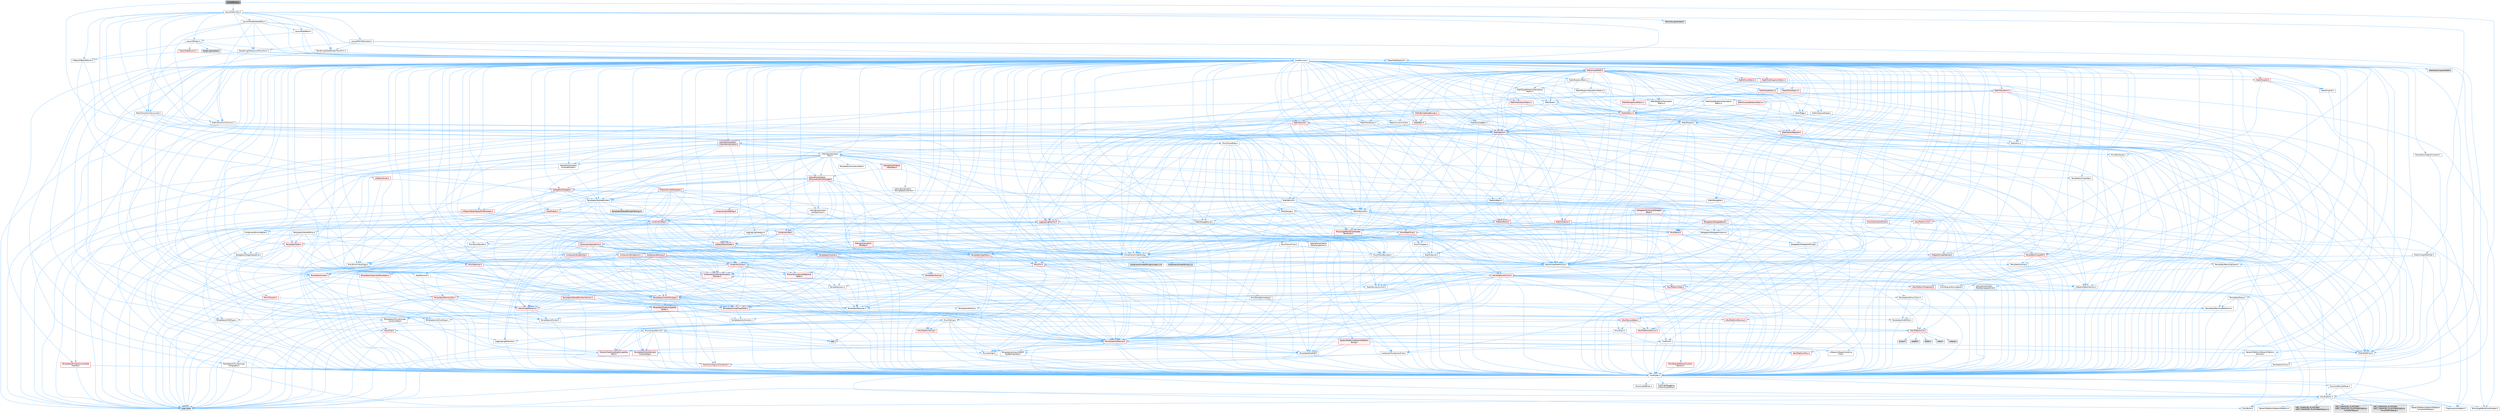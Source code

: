 digraph "TimeToPixel.h"
{
 // INTERACTIVE_SVG=YES
 // LATEX_PDF_SIZE
  bgcolor="transparent";
  edge [fontname=Helvetica,fontsize=10,labelfontname=Helvetica,labelfontsize=10];
  node [fontname=Helvetica,fontsize=10,shape=box,height=0.2,width=0.4];
  Node1 [id="Node000001",label="TimeToPixel.h",height=0.2,width=0.4,color="gray40", fillcolor="grey60", style="filled", fontcolor="black",tooltip=" "];
  Node1 -> Node2 [id="edge1_Node000001_Node000002",color="steelblue1",style="solid",tooltip=" "];
  Node2 [id="Node000002",label="CoreTypes.h",height=0.2,width=0.4,color="grey40", fillcolor="white", style="filled",URL="$dc/dec/CoreTypes_8h.html",tooltip=" "];
  Node2 -> Node3 [id="edge2_Node000002_Node000003",color="steelblue1",style="solid",tooltip=" "];
  Node3 [id="Node000003",label="HAL/Platform.h",height=0.2,width=0.4,color="grey40", fillcolor="white", style="filled",URL="$d9/dd0/Platform_8h.html",tooltip=" "];
  Node3 -> Node4 [id="edge3_Node000003_Node000004",color="steelblue1",style="solid",tooltip=" "];
  Node4 [id="Node000004",label="Misc/Build.h",height=0.2,width=0.4,color="grey40", fillcolor="white", style="filled",URL="$d3/dbb/Build_8h.html",tooltip=" "];
  Node3 -> Node5 [id="edge4_Node000003_Node000005",color="steelblue1",style="solid",tooltip=" "];
  Node5 [id="Node000005",label="Misc/LargeWorldCoordinates.h",height=0.2,width=0.4,color="grey40", fillcolor="white", style="filled",URL="$d2/dcb/LargeWorldCoordinates_8h.html",tooltip=" "];
  Node3 -> Node6 [id="edge5_Node000003_Node000006",color="steelblue1",style="solid",tooltip=" "];
  Node6 [id="Node000006",label="type_traits",height=0.2,width=0.4,color="grey60", fillcolor="#E0E0E0", style="filled",tooltip=" "];
  Node3 -> Node7 [id="edge6_Node000003_Node000007",color="steelblue1",style="solid",tooltip=" "];
  Node7 [id="Node000007",label="PreprocessorHelpers.h",height=0.2,width=0.4,color="grey40", fillcolor="white", style="filled",URL="$db/ddb/PreprocessorHelpers_8h.html",tooltip=" "];
  Node3 -> Node8 [id="edge7_Node000003_Node000008",color="steelblue1",style="solid",tooltip=" "];
  Node8 [id="Node000008",label="UBT_COMPILED_PLATFORM\l/UBT_COMPILED_PLATFORMPlatform\lCompilerPreSetup.h",height=0.2,width=0.4,color="grey60", fillcolor="#E0E0E0", style="filled",tooltip=" "];
  Node3 -> Node9 [id="edge8_Node000003_Node000009",color="steelblue1",style="solid",tooltip=" "];
  Node9 [id="Node000009",label="GenericPlatform/GenericPlatform\lCompilerPreSetup.h",height=0.2,width=0.4,color="grey40", fillcolor="white", style="filled",URL="$d9/dc8/GenericPlatformCompilerPreSetup_8h.html",tooltip=" "];
  Node3 -> Node10 [id="edge9_Node000003_Node000010",color="steelblue1",style="solid",tooltip=" "];
  Node10 [id="Node000010",label="GenericPlatform/GenericPlatform.h",height=0.2,width=0.4,color="grey40", fillcolor="white", style="filled",URL="$d6/d84/GenericPlatform_8h.html",tooltip=" "];
  Node3 -> Node11 [id="edge10_Node000003_Node000011",color="steelblue1",style="solid",tooltip=" "];
  Node11 [id="Node000011",label="UBT_COMPILED_PLATFORM\l/UBT_COMPILED_PLATFORMPlatform.h",height=0.2,width=0.4,color="grey60", fillcolor="#E0E0E0", style="filled",tooltip=" "];
  Node3 -> Node12 [id="edge11_Node000003_Node000012",color="steelblue1",style="solid",tooltip=" "];
  Node12 [id="Node000012",label="UBT_COMPILED_PLATFORM\l/UBT_COMPILED_PLATFORMPlatform\lCompilerSetup.h",height=0.2,width=0.4,color="grey60", fillcolor="#E0E0E0", style="filled",tooltip=" "];
  Node2 -> Node13 [id="edge12_Node000002_Node000013",color="steelblue1",style="solid",tooltip=" "];
  Node13 [id="Node000013",label="ProfilingDebugging\l/UMemoryDefines.h",height=0.2,width=0.4,color="grey40", fillcolor="white", style="filled",URL="$d2/da2/UMemoryDefines_8h.html",tooltip=" "];
  Node2 -> Node14 [id="edge13_Node000002_Node000014",color="steelblue1",style="solid",tooltip=" "];
  Node14 [id="Node000014",label="Misc/CoreMiscDefines.h",height=0.2,width=0.4,color="grey40", fillcolor="white", style="filled",URL="$da/d38/CoreMiscDefines_8h.html",tooltip=" "];
  Node14 -> Node3 [id="edge14_Node000014_Node000003",color="steelblue1",style="solid",tooltip=" "];
  Node14 -> Node7 [id="edge15_Node000014_Node000007",color="steelblue1",style="solid",tooltip=" "];
  Node2 -> Node15 [id="edge16_Node000002_Node000015",color="steelblue1",style="solid",tooltip=" "];
  Node15 [id="Node000015",label="Misc/CoreDefines.h",height=0.2,width=0.4,color="grey40", fillcolor="white", style="filled",URL="$d3/dd2/CoreDefines_8h.html",tooltip=" "];
  Node1 -> Node16 [id="edge17_Node000001_Node000016",color="steelblue1",style="solid",tooltip=" "];
  Node16 [id="Node000016",label="Layout/Geometry.h",height=0.2,width=0.4,color="grey40", fillcolor="white", style="filled",URL="$d3/d8b/Geometry_8h.html",tooltip=" "];
  Node16 -> Node17 [id="edge18_Node000016_Node000017",color="steelblue1",style="solid",tooltip=" "];
  Node17 [id="Node000017",label="Containers/UnrealString.h",height=0.2,width=0.4,color="grey40", fillcolor="white", style="filled",URL="$d5/dba/UnrealString_8h.html",tooltip=" "];
  Node17 -> Node18 [id="edge19_Node000017_Node000018",color="steelblue1",style="solid",tooltip=" "];
  Node18 [id="Node000018",label="Containers/UnrealStringIncludes.h.inl",height=0.2,width=0.4,color="grey60", fillcolor="#E0E0E0", style="filled",tooltip=" "];
  Node17 -> Node19 [id="edge20_Node000017_Node000019",color="steelblue1",style="solid",tooltip=" "];
  Node19 [id="Node000019",label="Containers/UnrealString.h.inl",height=0.2,width=0.4,color="grey60", fillcolor="#E0E0E0", style="filled",tooltip=" "];
  Node17 -> Node20 [id="edge21_Node000017_Node000020",color="steelblue1",style="solid",tooltip=" "];
  Node20 [id="Node000020",label="Misc/StringFormatArg.h",height=0.2,width=0.4,color="grey40", fillcolor="white", style="filled",URL="$d2/d16/StringFormatArg_8h.html",tooltip=" "];
  Node20 -> Node21 [id="edge22_Node000020_Node000021",color="steelblue1",style="solid",tooltip=" "];
  Node21 [id="Node000021",label="Containers/ContainersFwd.h",height=0.2,width=0.4,color="grey40", fillcolor="white", style="filled",URL="$d4/d0a/ContainersFwd_8h.html",tooltip=" "];
  Node21 -> Node3 [id="edge23_Node000021_Node000003",color="steelblue1",style="solid",tooltip=" "];
  Node21 -> Node2 [id="edge24_Node000021_Node000002",color="steelblue1",style="solid",tooltip=" "];
  Node21 -> Node22 [id="edge25_Node000021_Node000022",color="steelblue1",style="solid",tooltip=" "];
  Node22 [id="Node000022",label="Traits/IsContiguousContainer.h",height=0.2,width=0.4,color="red", fillcolor="#FFF0F0", style="filled",URL="$d5/d3c/IsContiguousContainer_8h.html",tooltip=" "];
  Node22 -> Node2 [id="edge26_Node000022_Node000002",color="steelblue1",style="solid",tooltip=" "];
  Node16 -> Node25 [id="edge27_Node000016_Node000025",color="steelblue1",style="solid",tooltip=" "];
  Node25 [id="Node000025",label="CoreMinimal.h",height=0.2,width=0.4,color="grey40", fillcolor="white", style="filled",URL="$d7/d67/CoreMinimal_8h.html",tooltip=" "];
  Node25 -> Node2 [id="edge28_Node000025_Node000002",color="steelblue1",style="solid",tooltip=" "];
  Node25 -> Node26 [id="edge29_Node000025_Node000026",color="steelblue1",style="solid",tooltip=" "];
  Node26 [id="Node000026",label="CoreFwd.h",height=0.2,width=0.4,color="grey40", fillcolor="white", style="filled",URL="$d1/d1e/CoreFwd_8h.html",tooltip=" "];
  Node26 -> Node2 [id="edge30_Node000026_Node000002",color="steelblue1",style="solid",tooltip=" "];
  Node26 -> Node21 [id="edge31_Node000026_Node000021",color="steelblue1",style="solid",tooltip=" "];
  Node26 -> Node27 [id="edge32_Node000026_Node000027",color="steelblue1",style="solid",tooltip=" "];
  Node27 [id="Node000027",label="Math/MathFwd.h",height=0.2,width=0.4,color="grey40", fillcolor="white", style="filled",URL="$d2/d10/MathFwd_8h.html",tooltip=" "];
  Node27 -> Node3 [id="edge33_Node000027_Node000003",color="steelblue1",style="solid",tooltip=" "];
  Node26 -> Node28 [id="edge34_Node000026_Node000028",color="steelblue1",style="solid",tooltip=" "];
  Node28 [id="Node000028",label="UObject/UObjectHierarchy\lFwd.h",height=0.2,width=0.4,color="grey40", fillcolor="white", style="filled",URL="$d3/d13/UObjectHierarchyFwd_8h.html",tooltip=" "];
  Node25 -> Node28 [id="edge35_Node000025_Node000028",color="steelblue1",style="solid",tooltip=" "];
  Node25 -> Node21 [id="edge36_Node000025_Node000021",color="steelblue1",style="solid",tooltip=" "];
  Node25 -> Node29 [id="edge37_Node000025_Node000029",color="steelblue1",style="solid",tooltip=" "];
  Node29 [id="Node000029",label="Misc/VarArgs.h",height=0.2,width=0.4,color="grey40", fillcolor="white", style="filled",URL="$d5/d6f/VarArgs_8h.html",tooltip=" "];
  Node29 -> Node2 [id="edge38_Node000029_Node000002",color="steelblue1",style="solid",tooltip=" "];
  Node25 -> Node30 [id="edge39_Node000025_Node000030",color="steelblue1",style="solid",tooltip=" "];
  Node30 [id="Node000030",label="Logging/LogVerbosity.h",height=0.2,width=0.4,color="grey40", fillcolor="white", style="filled",URL="$d2/d8f/LogVerbosity_8h.html",tooltip=" "];
  Node30 -> Node2 [id="edge40_Node000030_Node000002",color="steelblue1",style="solid",tooltip=" "];
  Node25 -> Node31 [id="edge41_Node000025_Node000031",color="steelblue1",style="solid",tooltip=" "];
  Node31 [id="Node000031",label="Misc/OutputDevice.h",height=0.2,width=0.4,color="grey40", fillcolor="white", style="filled",URL="$d7/d32/OutputDevice_8h.html",tooltip=" "];
  Node31 -> Node26 [id="edge42_Node000031_Node000026",color="steelblue1",style="solid",tooltip=" "];
  Node31 -> Node2 [id="edge43_Node000031_Node000002",color="steelblue1",style="solid",tooltip=" "];
  Node31 -> Node30 [id="edge44_Node000031_Node000030",color="steelblue1",style="solid",tooltip=" "];
  Node31 -> Node29 [id="edge45_Node000031_Node000029",color="steelblue1",style="solid",tooltip=" "];
  Node31 -> Node32 [id="edge46_Node000031_Node000032",color="steelblue1",style="solid",tooltip=" "];
  Node32 [id="Node000032",label="Templates/IsArrayOrRefOf\lTypeByPredicate.h",height=0.2,width=0.4,color="grey40", fillcolor="white", style="filled",URL="$d6/da1/IsArrayOrRefOfTypeByPredicate_8h.html",tooltip=" "];
  Node32 -> Node2 [id="edge47_Node000032_Node000002",color="steelblue1",style="solid",tooltip=" "];
  Node31 -> Node33 [id="edge48_Node000031_Node000033",color="steelblue1",style="solid",tooltip=" "];
  Node33 [id="Node000033",label="Templates/IsValidVariadic\lFunctionArg.h",height=0.2,width=0.4,color="red", fillcolor="#FFF0F0", style="filled",URL="$d0/dc8/IsValidVariadicFunctionArg_8h.html",tooltip=" "];
  Node33 -> Node2 [id="edge49_Node000033_Node000002",color="steelblue1",style="solid",tooltip=" "];
  Node33 -> Node6 [id="edge50_Node000033_Node000006",color="steelblue1",style="solid",tooltip=" "];
  Node31 -> Node35 [id="edge51_Node000031_Node000035",color="steelblue1",style="solid",tooltip=" "];
  Node35 [id="Node000035",label="Traits/IsCharEncodingCompatible\lWith.h",height=0.2,width=0.4,color="red", fillcolor="#FFF0F0", style="filled",URL="$df/dd1/IsCharEncodingCompatibleWith_8h.html",tooltip=" "];
  Node35 -> Node6 [id="edge52_Node000035_Node000006",color="steelblue1",style="solid",tooltip=" "];
  Node25 -> Node37 [id="edge53_Node000025_Node000037",color="steelblue1",style="solid",tooltip=" "];
  Node37 [id="Node000037",label="HAL/PlatformCrt.h",height=0.2,width=0.4,color="red", fillcolor="#FFF0F0", style="filled",URL="$d8/d75/PlatformCrt_8h.html",tooltip=" "];
  Node37 -> Node38 [id="edge54_Node000037_Node000038",color="steelblue1",style="solid",tooltip=" "];
  Node38 [id="Node000038",label="new",height=0.2,width=0.4,color="grey60", fillcolor="#E0E0E0", style="filled",tooltip=" "];
  Node37 -> Node39 [id="edge55_Node000037_Node000039",color="steelblue1",style="solid",tooltip=" "];
  Node39 [id="Node000039",label="wchar.h",height=0.2,width=0.4,color="grey60", fillcolor="#E0E0E0", style="filled",tooltip=" "];
  Node37 -> Node40 [id="edge56_Node000037_Node000040",color="steelblue1",style="solid",tooltip=" "];
  Node40 [id="Node000040",label="stddef.h",height=0.2,width=0.4,color="grey60", fillcolor="#E0E0E0", style="filled",tooltip=" "];
  Node37 -> Node41 [id="edge57_Node000037_Node000041",color="steelblue1",style="solid",tooltip=" "];
  Node41 [id="Node000041",label="stdlib.h",height=0.2,width=0.4,color="grey60", fillcolor="#E0E0E0", style="filled",tooltip=" "];
  Node37 -> Node42 [id="edge58_Node000037_Node000042",color="steelblue1",style="solid",tooltip=" "];
  Node42 [id="Node000042",label="stdio.h",height=0.2,width=0.4,color="grey60", fillcolor="#E0E0E0", style="filled",tooltip=" "];
  Node37 -> Node43 [id="edge59_Node000037_Node000043",color="steelblue1",style="solid",tooltip=" "];
  Node43 [id="Node000043",label="stdarg.h",height=0.2,width=0.4,color="grey60", fillcolor="#E0E0E0", style="filled",tooltip=" "];
  Node25 -> Node47 [id="edge60_Node000025_Node000047",color="steelblue1",style="solid",tooltip=" "];
  Node47 [id="Node000047",label="HAL/PlatformMisc.h",height=0.2,width=0.4,color="red", fillcolor="#FFF0F0", style="filled",URL="$d0/df5/PlatformMisc_8h.html",tooltip=" "];
  Node47 -> Node2 [id="edge61_Node000047_Node000002",color="steelblue1",style="solid",tooltip=" "];
  Node25 -> Node66 [id="edge62_Node000025_Node000066",color="steelblue1",style="solid",tooltip=" "];
  Node66 [id="Node000066",label="Misc/AssertionMacros.h",height=0.2,width=0.4,color="red", fillcolor="#FFF0F0", style="filled",URL="$d0/dfa/AssertionMacros_8h.html",tooltip=" "];
  Node66 -> Node2 [id="edge63_Node000066_Node000002",color="steelblue1",style="solid",tooltip=" "];
  Node66 -> Node3 [id="edge64_Node000066_Node000003",color="steelblue1",style="solid",tooltip=" "];
  Node66 -> Node47 [id="edge65_Node000066_Node000047",color="steelblue1",style="solid",tooltip=" "];
  Node66 -> Node7 [id="edge66_Node000066_Node000007",color="steelblue1",style="solid",tooltip=" "];
  Node66 -> Node67 [id="edge67_Node000066_Node000067",color="steelblue1",style="solid",tooltip=" "];
  Node67 [id="Node000067",label="Templates/EnableIf.h",height=0.2,width=0.4,color="grey40", fillcolor="white", style="filled",URL="$d7/d60/EnableIf_8h.html",tooltip=" "];
  Node67 -> Node2 [id="edge68_Node000067_Node000002",color="steelblue1",style="solid",tooltip=" "];
  Node66 -> Node32 [id="edge69_Node000066_Node000032",color="steelblue1",style="solid",tooltip=" "];
  Node66 -> Node33 [id="edge70_Node000066_Node000033",color="steelblue1",style="solid",tooltip=" "];
  Node66 -> Node35 [id="edge71_Node000066_Node000035",color="steelblue1",style="solid",tooltip=" "];
  Node66 -> Node29 [id="edge72_Node000066_Node000029",color="steelblue1",style="solid",tooltip=" "];
  Node25 -> Node75 [id="edge73_Node000025_Node000075",color="steelblue1",style="solid",tooltip=" "];
  Node75 [id="Node000075",label="Templates/IsPointer.h",height=0.2,width=0.4,color="grey40", fillcolor="white", style="filled",URL="$d7/d05/IsPointer_8h.html",tooltip=" "];
  Node75 -> Node2 [id="edge74_Node000075_Node000002",color="steelblue1",style="solid",tooltip=" "];
  Node25 -> Node76 [id="edge75_Node000025_Node000076",color="steelblue1",style="solid",tooltip=" "];
  Node76 [id="Node000076",label="HAL/PlatformMemory.h",height=0.2,width=0.4,color="red", fillcolor="#FFF0F0", style="filled",URL="$de/d68/PlatformMemory_8h.html",tooltip=" "];
  Node76 -> Node2 [id="edge76_Node000076_Node000002",color="steelblue1",style="solid",tooltip=" "];
  Node25 -> Node59 [id="edge77_Node000025_Node000059",color="steelblue1",style="solid",tooltip=" "];
  Node59 [id="Node000059",label="HAL/PlatformAtomics.h",height=0.2,width=0.4,color="red", fillcolor="#FFF0F0", style="filled",URL="$d3/d36/PlatformAtomics_8h.html",tooltip=" "];
  Node59 -> Node2 [id="edge78_Node000059_Node000002",color="steelblue1",style="solid",tooltip=" "];
  Node25 -> Node81 [id="edge79_Node000025_Node000081",color="steelblue1",style="solid",tooltip=" "];
  Node81 [id="Node000081",label="Misc/Exec.h",height=0.2,width=0.4,color="grey40", fillcolor="white", style="filled",URL="$de/ddb/Exec_8h.html",tooltip=" "];
  Node81 -> Node2 [id="edge80_Node000081_Node000002",color="steelblue1",style="solid",tooltip=" "];
  Node81 -> Node66 [id="edge81_Node000081_Node000066",color="steelblue1",style="solid",tooltip=" "];
  Node25 -> Node82 [id="edge82_Node000025_Node000082",color="steelblue1",style="solid",tooltip=" "];
  Node82 [id="Node000082",label="HAL/MemoryBase.h",height=0.2,width=0.4,color="red", fillcolor="#FFF0F0", style="filled",URL="$d6/d9f/MemoryBase_8h.html",tooltip=" "];
  Node82 -> Node2 [id="edge83_Node000082_Node000002",color="steelblue1",style="solid",tooltip=" "];
  Node82 -> Node59 [id="edge84_Node000082_Node000059",color="steelblue1",style="solid",tooltip=" "];
  Node82 -> Node37 [id="edge85_Node000082_Node000037",color="steelblue1",style="solid",tooltip=" "];
  Node82 -> Node81 [id="edge86_Node000082_Node000081",color="steelblue1",style="solid",tooltip=" "];
  Node82 -> Node31 [id="edge87_Node000082_Node000031",color="steelblue1",style="solid",tooltip=" "];
  Node25 -> Node92 [id="edge88_Node000025_Node000092",color="steelblue1",style="solid",tooltip=" "];
  Node92 [id="Node000092",label="HAL/UnrealMemory.h",height=0.2,width=0.4,color="red", fillcolor="#FFF0F0", style="filled",URL="$d9/d96/UnrealMemory_8h.html",tooltip=" "];
  Node92 -> Node2 [id="edge89_Node000092_Node000002",color="steelblue1",style="solid",tooltip=" "];
  Node92 -> Node82 [id="edge90_Node000092_Node000082",color="steelblue1",style="solid",tooltip=" "];
  Node92 -> Node76 [id="edge91_Node000092_Node000076",color="steelblue1",style="solid",tooltip=" "];
  Node92 -> Node75 [id="edge92_Node000092_Node000075",color="steelblue1",style="solid",tooltip=" "];
  Node25 -> Node94 [id="edge93_Node000025_Node000094",color="steelblue1",style="solid",tooltip=" "];
  Node94 [id="Node000094",label="Templates/IsArithmetic.h",height=0.2,width=0.4,color="grey40", fillcolor="white", style="filled",URL="$d2/d5d/IsArithmetic_8h.html",tooltip=" "];
  Node94 -> Node2 [id="edge94_Node000094_Node000002",color="steelblue1",style="solid",tooltip=" "];
  Node25 -> Node88 [id="edge95_Node000025_Node000088",color="steelblue1",style="solid",tooltip=" "];
  Node88 [id="Node000088",label="Templates/AndOrNot.h",height=0.2,width=0.4,color="grey40", fillcolor="white", style="filled",URL="$db/d0a/AndOrNot_8h.html",tooltip=" "];
  Node88 -> Node2 [id="edge96_Node000088_Node000002",color="steelblue1",style="solid",tooltip=" "];
  Node25 -> Node95 [id="edge97_Node000025_Node000095",color="steelblue1",style="solid",tooltip=" "];
  Node95 [id="Node000095",label="Templates/IsPODType.h",height=0.2,width=0.4,color="grey40", fillcolor="white", style="filled",URL="$d7/db1/IsPODType_8h.html",tooltip=" "];
  Node95 -> Node2 [id="edge98_Node000095_Node000002",color="steelblue1",style="solid",tooltip=" "];
  Node25 -> Node96 [id="edge99_Node000025_Node000096",color="steelblue1",style="solid",tooltip=" "];
  Node96 [id="Node000096",label="Templates/IsUECoreType.h",height=0.2,width=0.4,color="grey40", fillcolor="white", style="filled",URL="$d1/db8/IsUECoreType_8h.html",tooltip=" "];
  Node96 -> Node2 [id="edge100_Node000096_Node000002",color="steelblue1",style="solid",tooltip=" "];
  Node96 -> Node6 [id="edge101_Node000096_Node000006",color="steelblue1",style="solid",tooltip=" "];
  Node25 -> Node89 [id="edge102_Node000025_Node000089",color="steelblue1",style="solid",tooltip=" "];
  Node89 [id="Node000089",label="Templates/IsTriviallyCopy\lConstructible.h",height=0.2,width=0.4,color="grey40", fillcolor="white", style="filled",URL="$d3/d78/IsTriviallyCopyConstructible_8h.html",tooltip=" "];
  Node89 -> Node2 [id="edge103_Node000089_Node000002",color="steelblue1",style="solid",tooltip=" "];
  Node89 -> Node6 [id="edge104_Node000089_Node000006",color="steelblue1",style="solid",tooltip=" "];
  Node25 -> Node97 [id="edge105_Node000025_Node000097",color="steelblue1",style="solid",tooltip=" "];
  Node97 [id="Node000097",label="Templates/UnrealTypeTraits.h",height=0.2,width=0.4,color="red", fillcolor="#FFF0F0", style="filled",URL="$d2/d2d/UnrealTypeTraits_8h.html",tooltip=" "];
  Node97 -> Node2 [id="edge106_Node000097_Node000002",color="steelblue1",style="solid",tooltip=" "];
  Node97 -> Node75 [id="edge107_Node000097_Node000075",color="steelblue1",style="solid",tooltip=" "];
  Node97 -> Node66 [id="edge108_Node000097_Node000066",color="steelblue1",style="solid",tooltip=" "];
  Node97 -> Node88 [id="edge109_Node000097_Node000088",color="steelblue1",style="solid",tooltip=" "];
  Node97 -> Node67 [id="edge110_Node000097_Node000067",color="steelblue1",style="solid",tooltip=" "];
  Node97 -> Node94 [id="edge111_Node000097_Node000094",color="steelblue1",style="solid",tooltip=" "];
  Node97 -> Node95 [id="edge112_Node000097_Node000095",color="steelblue1",style="solid",tooltip=" "];
  Node97 -> Node96 [id="edge113_Node000097_Node000096",color="steelblue1",style="solid",tooltip=" "];
  Node97 -> Node89 [id="edge114_Node000097_Node000089",color="steelblue1",style="solid",tooltip=" "];
  Node25 -> Node67 [id="edge115_Node000025_Node000067",color="steelblue1",style="solid",tooltip=" "];
  Node25 -> Node99 [id="edge116_Node000025_Node000099",color="steelblue1",style="solid",tooltip=" "];
  Node99 [id="Node000099",label="Templates/RemoveReference.h",height=0.2,width=0.4,color="grey40", fillcolor="white", style="filled",URL="$da/dbe/RemoveReference_8h.html",tooltip=" "];
  Node99 -> Node2 [id="edge117_Node000099_Node000002",color="steelblue1",style="solid",tooltip=" "];
  Node25 -> Node100 [id="edge118_Node000025_Node000100",color="steelblue1",style="solid",tooltip=" "];
  Node100 [id="Node000100",label="Templates/IntegralConstant.h",height=0.2,width=0.4,color="grey40", fillcolor="white", style="filled",URL="$db/d1b/IntegralConstant_8h.html",tooltip=" "];
  Node100 -> Node2 [id="edge119_Node000100_Node000002",color="steelblue1",style="solid",tooltip=" "];
  Node25 -> Node101 [id="edge120_Node000025_Node000101",color="steelblue1",style="solid",tooltip=" "];
  Node101 [id="Node000101",label="Templates/IsClass.h",height=0.2,width=0.4,color="grey40", fillcolor="white", style="filled",URL="$db/dcb/IsClass_8h.html",tooltip=" "];
  Node101 -> Node2 [id="edge121_Node000101_Node000002",color="steelblue1",style="solid",tooltip=" "];
  Node25 -> Node102 [id="edge122_Node000025_Node000102",color="steelblue1",style="solid",tooltip=" "];
  Node102 [id="Node000102",label="Templates/TypeCompatible\lBytes.h",height=0.2,width=0.4,color="red", fillcolor="#FFF0F0", style="filled",URL="$df/d0a/TypeCompatibleBytes_8h.html",tooltip=" "];
  Node102 -> Node2 [id="edge123_Node000102_Node000002",color="steelblue1",style="solid",tooltip=" "];
  Node102 -> Node38 [id="edge124_Node000102_Node000038",color="steelblue1",style="solid",tooltip=" "];
  Node102 -> Node6 [id="edge125_Node000102_Node000006",color="steelblue1",style="solid",tooltip=" "];
  Node25 -> Node22 [id="edge126_Node000025_Node000022",color="steelblue1",style="solid",tooltip=" "];
  Node25 -> Node103 [id="edge127_Node000025_Node000103",color="steelblue1",style="solid",tooltip=" "];
  Node103 [id="Node000103",label="Templates/UnrealTemplate.h",height=0.2,width=0.4,color="red", fillcolor="#FFF0F0", style="filled",URL="$d4/d24/UnrealTemplate_8h.html",tooltip=" "];
  Node103 -> Node2 [id="edge128_Node000103_Node000002",color="steelblue1",style="solid",tooltip=" "];
  Node103 -> Node75 [id="edge129_Node000103_Node000075",color="steelblue1",style="solid",tooltip=" "];
  Node103 -> Node92 [id="edge130_Node000103_Node000092",color="steelblue1",style="solid",tooltip=" "];
  Node103 -> Node97 [id="edge131_Node000103_Node000097",color="steelblue1",style="solid",tooltip=" "];
  Node103 -> Node99 [id="edge132_Node000103_Node000099",color="steelblue1",style="solid",tooltip=" "];
  Node103 -> Node69 [id="edge133_Node000103_Node000069",color="steelblue1",style="solid",tooltip=" "];
  Node69 [id="Node000069",label="Templates/Requires.h",height=0.2,width=0.4,color="grey40", fillcolor="white", style="filled",URL="$dc/d96/Requires_8h.html",tooltip=" "];
  Node69 -> Node67 [id="edge134_Node000069_Node000067",color="steelblue1",style="solid",tooltip=" "];
  Node69 -> Node6 [id="edge135_Node000069_Node000006",color="steelblue1",style="solid",tooltip=" "];
  Node103 -> Node102 [id="edge136_Node000103_Node000102",color="steelblue1",style="solid",tooltip=" "];
  Node103 -> Node70 [id="edge137_Node000103_Node000070",color="steelblue1",style="solid",tooltip=" "];
  Node70 [id="Node000070",label="Templates/Identity.h",height=0.2,width=0.4,color="grey40", fillcolor="white", style="filled",URL="$d0/dd5/Identity_8h.html",tooltip=" "];
  Node103 -> Node22 [id="edge138_Node000103_Node000022",color="steelblue1",style="solid",tooltip=" "];
  Node103 -> Node6 [id="edge139_Node000103_Node000006",color="steelblue1",style="solid",tooltip=" "];
  Node25 -> Node52 [id="edge140_Node000025_Node000052",color="steelblue1",style="solid",tooltip=" "];
  Node52 [id="Node000052",label="Math/NumericLimits.h",height=0.2,width=0.4,color="grey40", fillcolor="white", style="filled",URL="$df/d1b/NumericLimits_8h.html",tooltip=" "];
  Node52 -> Node2 [id="edge141_Node000052_Node000002",color="steelblue1",style="solid",tooltip=" "];
  Node25 -> Node107 [id="edge142_Node000025_Node000107",color="steelblue1",style="solid",tooltip=" "];
  Node107 [id="Node000107",label="HAL/PlatformMath.h",height=0.2,width=0.4,color="red", fillcolor="#FFF0F0", style="filled",URL="$dc/d53/PlatformMath_8h.html",tooltip=" "];
  Node107 -> Node2 [id="edge143_Node000107_Node000002",color="steelblue1",style="solid",tooltip=" "];
  Node25 -> Node90 [id="edge144_Node000025_Node000090",color="steelblue1",style="solid",tooltip=" "];
  Node90 [id="Node000090",label="Templates/IsTriviallyCopy\lAssignable.h",height=0.2,width=0.4,color="grey40", fillcolor="white", style="filled",URL="$d2/df2/IsTriviallyCopyAssignable_8h.html",tooltip=" "];
  Node90 -> Node2 [id="edge145_Node000090_Node000002",color="steelblue1",style="solid",tooltip=" "];
  Node90 -> Node6 [id="edge146_Node000090_Node000006",color="steelblue1",style="solid",tooltip=" "];
  Node25 -> Node115 [id="edge147_Node000025_Node000115",color="steelblue1",style="solid",tooltip=" "];
  Node115 [id="Node000115",label="Templates/MemoryOps.h",height=0.2,width=0.4,color="red", fillcolor="#FFF0F0", style="filled",URL="$db/dea/MemoryOps_8h.html",tooltip=" "];
  Node115 -> Node2 [id="edge148_Node000115_Node000002",color="steelblue1",style="solid",tooltip=" "];
  Node115 -> Node92 [id="edge149_Node000115_Node000092",color="steelblue1",style="solid",tooltip=" "];
  Node115 -> Node90 [id="edge150_Node000115_Node000090",color="steelblue1",style="solid",tooltip=" "];
  Node115 -> Node89 [id="edge151_Node000115_Node000089",color="steelblue1",style="solid",tooltip=" "];
  Node115 -> Node69 [id="edge152_Node000115_Node000069",color="steelblue1",style="solid",tooltip=" "];
  Node115 -> Node97 [id="edge153_Node000115_Node000097",color="steelblue1",style="solid",tooltip=" "];
  Node115 -> Node38 [id="edge154_Node000115_Node000038",color="steelblue1",style="solid",tooltip=" "];
  Node115 -> Node6 [id="edge155_Node000115_Node000006",color="steelblue1",style="solid",tooltip=" "];
  Node25 -> Node116 [id="edge156_Node000025_Node000116",color="steelblue1",style="solid",tooltip=" "];
  Node116 [id="Node000116",label="Containers/ContainerAllocation\lPolicies.h",height=0.2,width=0.4,color="red", fillcolor="#FFF0F0", style="filled",URL="$d7/dff/ContainerAllocationPolicies_8h.html",tooltip=" "];
  Node116 -> Node2 [id="edge157_Node000116_Node000002",color="steelblue1",style="solid",tooltip=" "];
  Node116 -> Node116 [id="edge158_Node000116_Node000116",color="steelblue1",style="solid",tooltip=" "];
  Node116 -> Node107 [id="edge159_Node000116_Node000107",color="steelblue1",style="solid",tooltip=" "];
  Node116 -> Node92 [id="edge160_Node000116_Node000092",color="steelblue1",style="solid",tooltip=" "];
  Node116 -> Node52 [id="edge161_Node000116_Node000052",color="steelblue1",style="solid",tooltip=" "];
  Node116 -> Node66 [id="edge162_Node000116_Node000066",color="steelblue1",style="solid",tooltip=" "];
  Node116 -> Node115 [id="edge163_Node000116_Node000115",color="steelblue1",style="solid",tooltip=" "];
  Node116 -> Node102 [id="edge164_Node000116_Node000102",color="steelblue1",style="solid",tooltip=" "];
  Node116 -> Node6 [id="edge165_Node000116_Node000006",color="steelblue1",style="solid",tooltip=" "];
  Node25 -> Node119 [id="edge166_Node000025_Node000119",color="steelblue1",style="solid",tooltip=" "];
  Node119 [id="Node000119",label="Templates/IsEnumClass.h",height=0.2,width=0.4,color="grey40", fillcolor="white", style="filled",URL="$d7/d15/IsEnumClass_8h.html",tooltip=" "];
  Node119 -> Node2 [id="edge167_Node000119_Node000002",color="steelblue1",style="solid",tooltip=" "];
  Node119 -> Node88 [id="edge168_Node000119_Node000088",color="steelblue1",style="solid",tooltip=" "];
  Node25 -> Node120 [id="edge169_Node000025_Node000120",color="steelblue1",style="solid",tooltip=" "];
  Node120 [id="Node000120",label="HAL/PlatformProperties.h",height=0.2,width=0.4,color="red", fillcolor="#FFF0F0", style="filled",URL="$d9/db0/PlatformProperties_8h.html",tooltip=" "];
  Node120 -> Node2 [id="edge170_Node000120_Node000002",color="steelblue1",style="solid",tooltip=" "];
  Node25 -> Node123 [id="edge171_Node000025_Node000123",color="steelblue1",style="solid",tooltip=" "];
  Node123 [id="Node000123",label="Misc/EngineVersionBase.h",height=0.2,width=0.4,color="grey40", fillcolor="white", style="filled",URL="$d5/d2b/EngineVersionBase_8h.html",tooltip=" "];
  Node123 -> Node2 [id="edge172_Node000123_Node000002",color="steelblue1",style="solid",tooltip=" "];
  Node25 -> Node124 [id="edge173_Node000025_Node000124",color="steelblue1",style="solid",tooltip=" "];
  Node124 [id="Node000124",label="Internationalization\l/TextNamespaceFwd.h",height=0.2,width=0.4,color="grey40", fillcolor="white", style="filled",URL="$d8/d97/TextNamespaceFwd_8h.html",tooltip=" "];
  Node124 -> Node2 [id="edge174_Node000124_Node000002",color="steelblue1",style="solid",tooltip=" "];
  Node25 -> Node125 [id="edge175_Node000025_Node000125",color="steelblue1",style="solid",tooltip=" "];
  Node125 [id="Node000125",label="Serialization/Archive.h",height=0.2,width=0.4,color="red", fillcolor="#FFF0F0", style="filled",URL="$d7/d3b/Archive_8h.html",tooltip=" "];
  Node125 -> Node26 [id="edge176_Node000125_Node000026",color="steelblue1",style="solid",tooltip=" "];
  Node125 -> Node2 [id="edge177_Node000125_Node000002",color="steelblue1",style="solid",tooltip=" "];
  Node125 -> Node120 [id="edge178_Node000125_Node000120",color="steelblue1",style="solid",tooltip=" "];
  Node125 -> Node124 [id="edge179_Node000125_Node000124",color="steelblue1",style="solid",tooltip=" "];
  Node125 -> Node27 [id="edge180_Node000125_Node000027",color="steelblue1",style="solid",tooltip=" "];
  Node125 -> Node66 [id="edge181_Node000125_Node000066",color="steelblue1",style="solid",tooltip=" "];
  Node125 -> Node4 [id="edge182_Node000125_Node000004",color="steelblue1",style="solid",tooltip=" "];
  Node125 -> Node123 [id="edge183_Node000125_Node000123",color="steelblue1",style="solid",tooltip=" "];
  Node125 -> Node29 [id="edge184_Node000125_Node000029",color="steelblue1",style="solid",tooltip=" "];
  Node125 -> Node67 [id="edge185_Node000125_Node000067",color="steelblue1",style="solid",tooltip=" "];
  Node125 -> Node32 [id="edge186_Node000125_Node000032",color="steelblue1",style="solid",tooltip=" "];
  Node125 -> Node119 [id="edge187_Node000125_Node000119",color="steelblue1",style="solid",tooltip=" "];
  Node125 -> Node33 [id="edge188_Node000125_Node000033",color="steelblue1",style="solid",tooltip=" "];
  Node125 -> Node103 [id="edge189_Node000125_Node000103",color="steelblue1",style="solid",tooltip=" "];
  Node125 -> Node35 [id="edge190_Node000125_Node000035",color="steelblue1",style="solid",tooltip=" "];
  Node125 -> Node128 [id="edge191_Node000125_Node000128",color="steelblue1",style="solid",tooltip=" "];
  Node128 [id="Node000128",label="UObject/ObjectVersion.h",height=0.2,width=0.4,color="grey40", fillcolor="white", style="filled",URL="$da/d63/ObjectVersion_8h.html",tooltip=" "];
  Node128 -> Node2 [id="edge192_Node000128_Node000002",color="steelblue1",style="solid",tooltip=" "];
  Node25 -> Node129 [id="edge193_Node000025_Node000129",color="steelblue1",style="solid",tooltip=" "];
  Node129 [id="Node000129",label="Templates/Less.h",height=0.2,width=0.4,color="grey40", fillcolor="white", style="filled",URL="$de/dc8/Less_8h.html",tooltip=" "];
  Node129 -> Node2 [id="edge194_Node000129_Node000002",color="steelblue1",style="solid",tooltip=" "];
  Node129 -> Node103 [id="edge195_Node000129_Node000103",color="steelblue1",style="solid",tooltip=" "];
  Node25 -> Node130 [id="edge196_Node000025_Node000130",color="steelblue1",style="solid",tooltip=" "];
  Node130 [id="Node000130",label="Templates/Sorting.h",height=0.2,width=0.4,color="red", fillcolor="#FFF0F0", style="filled",URL="$d3/d9e/Sorting_8h.html",tooltip=" "];
  Node130 -> Node2 [id="edge197_Node000130_Node000002",color="steelblue1",style="solid",tooltip=" "];
  Node130 -> Node107 [id="edge198_Node000130_Node000107",color="steelblue1",style="solid",tooltip=" "];
  Node130 -> Node129 [id="edge199_Node000130_Node000129",color="steelblue1",style="solid",tooltip=" "];
  Node25 -> Node141 [id="edge200_Node000025_Node000141",color="steelblue1",style="solid",tooltip=" "];
  Node141 [id="Node000141",label="Misc/Char.h",height=0.2,width=0.4,color="red", fillcolor="#FFF0F0", style="filled",URL="$d0/d58/Char_8h.html",tooltip=" "];
  Node141 -> Node2 [id="edge201_Node000141_Node000002",color="steelblue1",style="solid",tooltip=" "];
  Node141 -> Node6 [id="edge202_Node000141_Node000006",color="steelblue1",style="solid",tooltip=" "];
  Node25 -> Node144 [id="edge203_Node000025_Node000144",color="steelblue1",style="solid",tooltip=" "];
  Node144 [id="Node000144",label="GenericPlatform/GenericPlatform\lStricmp.h",height=0.2,width=0.4,color="grey40", fillcolor="white", style="filled",URL="$d2/d86/GenericPlatformStricmp_8h.html",tooltip=" "];
  Node144 -> Node2 [id="edge204_Node000144_Node000002",color="steelblue1",style="solid",tooltip=" "];
  Node25 -> Node145 [id="edge205_Node000025_Node000145",color="steelblue1",style="solid",tooltip=" "];
  Node145 [id="Node000145",label="GenericPlatform/GenericPlatform\lString.h",height=0.2,width=0.4,color="red", fillcolor="#FFF0F0", style="filled",URL="$dd/d20/GenericPlatformString_8h.html",tooltip=" "];
  Node145 -> Node2 [id="edge206_Node000145_Node000002",color="steelblue1",style="solid",tooltip=" "];
  Node145 -> Node144 [id="edge207_Node000145_Node000144",color="steelblue1",style="solid",tooltip=" "];
  Node145 -> Node67 [id="edge208_Node000145_Node000067",color="steelblue1",style="solid",tooltip=" "];
  Node145 -> Node35 [id="edge209_Node000145_Node000035",color="steelblue1",style="solid",tooltip=" "];
  Node145 -> Node6 [id="edge210_Node000145_Node000006",color="steelblue1",style="solid",tooltip=" "];
  Node25 -> Node78 [id="edge211_Node000025_Node000078",color="steelblue1",style="solid",tooltip=" "];
  Node78 [id="Node000078",label="HAL/PlatformString.h",height=0.2,width=0.4,color="red", fillcolor="#FFF0F0", style="filled",URL="$db/db5/PlatformString_8h.html",tooltip=" "];
  Node78 -> Node2 [id="edge212_Node000078_Node000002",color="steelblue1",style="solid",tooltip=" "];
  Node25 -> Node148 [id="edge213_Node000025_Node000148",color="steelblue1",style="solid",tooltip=" "];
  Node148 [id="Node000148",label="Misc/CString.h",height=0.2,width=0.4,color="grey40", fillcolor="white", style="filled",URL="$d2/d49/CString_8h.html",tooltip=" "];
  Node148 -> Node2 [id="edge214_Node000148_Node000002",color="steelblue1",style="solid",tooltip=" "];
  Node148 -> Node37 [id="edge215_Node000148_Node000037",color="steelblue1",style="solid",tooltip=" "];
  Node148 -> Node78 [id="edge216_Node000148_Node000078",color="steelblue1",style="solid",tooltip=" "];
  Node148 -> Node66 [id="edge217_Node000148_Node000066",color="steelblue1",style="solid",tooltip=" "];
  Node148 -> Node141 [id="edge218_Node000148_Node000141",color="steelblue1",style="solid",tooltip=" "];
  Node148 -> Node29 [id="edge219_Node000148_Node000029",color="steelblue1",style="solid",tooltip=" "];
  Node148 -> Node32 [id="edge220_Node000148_Node000032",color="steelblue1",style="solid",tooltip=" "];
  Node148 -> Node33 [id="edge221_Node000148_Node000033",color="steelblue1",style="solid",tooltip=" "];
  Node148 -> Node35 [id="edge222_Node000148_Node000035",color="steelblue1",style="solid",tooltip=" "];
  Node25 -> Node149 [id="edge223_Node000025_Node000149",color="steelblue1",style="solid",tooltip=" "];
  Node149 [id="Node000149",label="Misc/Crc.h",height=0.2,width=0.4,color="red", fillcolor="#FFF0F0", style="filled",URL="$d4/dd2/Crc_8h.html",tooltip=" "];
  Node149 -> Node2 [id="edge224_Node000149_Node000002",color="steelblue1",style="solid",tooltip=" "];
  Node149 -> Node78 [id="edge225_Node000149_Node000078",color="steelblue1",style="solid",tooltip=" "];
  Node149 -> Node66 [id="edge226_Node000149_Node000066",color="steelblue1",style="solid",tooltip=" "];
  Node149 -> Node148 [id="edge227_Node000149_Node000148",color="steelblue1",style="solid",tooltip=" "];
  Node149 -> Node141 [id="edge228_Node000149_Node000141",color="steelblue1",style="solid",tooltip=" "];
  Node149 -> Node97 [id="edge229_Node000149_Node000097",color="steelblue1",style="solid",tooltip=" "];
  Node25 -> Node140 [id="edge230_Node000025_Node000140",color="steelblue1",style="solid",tooltip=" "];
  Node140 [id="Node000140",label="Math/UnrealMathUtility.h",height=0.2,width=0.4,color="grey40", fillcolor="white", style="filled",URL="$db/db8/UnrealMathUtility_8h.html",tooltip=" "];
  Node140 -> Node2 [id="edge231_Node000140_Node000002",color="steelblue1",style="solid",tooltip=" "];
  Node140 -> Node66 [id="edge232_Node000140_Node000066",color="steelblue1",style="solid",tooltip=" "];
  Node140 -> Node107 [id="edge233_Node000140_Node000107",color="steelblue1",style="solid",tooltip=" "];
  Node140 -> Node27 [id="edge234_Node000140_Node000027",color="steelblue1",style="solid",tooltip=" "];
  Node140 -> Node70 [id="edge235_Node000140_Node000070",color="steelblue1",style="solid",tooltip=" "];
  Node140 -> Node69 [id="edge236_Node000140_Node000069",color="steelblue1",style="solid",tooltip=" "];
  Node25 -> Node17 [id="edge237_Node000025_Node000017",color="steelblue1",style="solid",tooltip=" "];
  Node25 -> Node150 [id="edge238_Node000025_Node000150",color="steelblue1",style="solid",tooltip=" "];
  Node150 [id="Node000150",label="Containers/Array.h",height=0.2,width=0.4,color="red", fillcolor="#FFF0F0", style="filled",URL="$df/dd0/Array_8h.html",tooltip=" "];
  Node150 -> Node2 [id="edge239_Node000150_Node000002",color="steelblue1",style="solid",tooltip=" "];
  Node150 -> Node66 [id="edge240_Node000150_Node000066",color="steelblue1",style="solid",tooltip=" "];
  Node150 -> Node151 [id="edge241_Node000150_Node000151",color="steelblue1",style="solid",tooltip=" "];
  Node151 [id="Node000151",label="Misc/IntrusiveUnsetOptional\lState.h",height=0.2,width=0.4,color="red", fillcolor="#FFF0F0", style="filled",URL="$d2/d0a/IntrusiveUnsetOptionalState_8h.html",tooltip=" "];
  Node150 -> Node92 [id="edge242_Node000150_Node000092",color="steelblue1",style="solid",tooltip=" "];
  Node150 -> Node97 [id="edge243_Node000150_Node000097",color="steelblue1",style="solid",tooltip=" "];
  Node150 -> Node103 [id="edge244_Node000150_Node000103",color="steelblue1",style="solid",tooltip=" "];
  Node150 -> Node116 [id="edge245_Node000150_Node000116",color="steelblue1",style="solid",tooltip=" "];
  Node150 -> Node125 [id="edge246_Node000150_Node000125",color="steelblue1",style="solid",tooltip=" "];
  Node150 -> Node133 [id="edge247_Node000150_Node000133",color="steelblue1",style="solid",tooltip=" "];
  Node133 [id="Node000133",label="Templates/Invoke.h",height=0.2,width=0.4,color="red", fillcolor="#FFF0F0", style="filled",URL="$d7/deb/Invoke_8h.html",tooltip=" "];
  Node133 -> Node2 [id="edge248_Node000133_Node000002",color="steelblue1",style="solid",tooltip=" "];
  Node133 -> Node103 [id="edge249_Node000133_Node000103",color="steelblue1",style="solid",tooltip=" "];
  Node133 -> Node6 [id="edge250_Node000133_Node000006",color="steelblue1",style="solid",tooltip=" "];
  Node150 -> Node129 [id="edge251_Node000150_Node000129",color="steelblue1",style="solid",tooltip=" "];
  Node150 -> Node69 [id="edge252_Node000150_Node000069",color="steelblue1",style="solid",tooltip=" "];
  Node150 -> Node130 [id="edge253_Node000150_Node000130",color="steelblue1",style="solid",tooltip=" "];
  Node150 -> Node173 [id="edge254_Node000150_Node000173",color="steelblue1",style="solid",tooltip=" "];
  Node173 [id="Node000173",label="Templates/AlignmentTemplates.h",height=0.2,width=0.4,color="red", fillcolor="#FFF0F0", style="filled",URL="$dd/d32/AlignmentTemplates_8h.html",tooltip=" "];
  Node173 -> Node2 [id="edge255_Node000173_Node000002",color="steelblue1",style="solid",tooltip=" "];
  Node173 -> Node75 [id="edge256_Node000173_Node000075",color="steelblue1",style="solid",tooltip=" "];
  Node150 -> Node6 [id="edge257_Node000150_Node000006",color="steelblue1",style="solid",tooltip=" "];
  Node25 -> Node174 [id="edge258_Node000025_Node000174",color="steelblue1",style="solid",tooltip=" "];
  Node174 [id="Node000174",label="Misc/FrameNumber.h",height=0.2,width=0.4,color="grey40", fillcolor="white", style="filled",URL="$dd/dbd/FrameNumber_8h.html",tooltip=" "];
  Node174 -> Node2 [id="edge259_Node000174_Node000002",color="steelblue1",style="solid",tooltip=" "];
  Node174 -> Node52 [id="edge260_Node000174_Node000052",color="steelblue1",style="solid",tooltip=" "];
  Node174 -> Node140 [id="edge261_Node000174_Node000140",color="steelblue1",style="solid",tooltip=" "];
  Node174 -> Node67 [id="edge262_Node000174_Node000067",color="steelblue1",style="solid",tooltip=" "];
  Node174 -> Node97 [id="edge263_Node000174_Node000097",color="steelblue1",style="solid",tooltip=" "];
  Node25 -> Node175 [id="edge264_Node000025_Node000175",color="steelblue1",style="solid",tooltip=" "];
  Node175 [id="Node000175",label="Misc/Timespan.h",height=0.2,width=0.4,color="grey40", fillcolor="white", style="filled",URL="$da/dd9/Timespan_8h.html",tooltip=" "];
  Node175 -> Node2 [id="edge265_Node000175_Node000002",color="steelblue1",style="solid",tooltip=" "];
  Node175 -> Node176 [id="edge266_Node000175_Node000176",color="steelblue1",style="solid",tooltip=" "];
  Node176 [id="Node000176",label="Math/Interval.h",height=0.2,width=0.4,color="grey40", fillcolor="white", style="filled",URL="$d1/d55/Interval_8h.html",tooltip=" "];
  Node176 -> Node2 [id="edge267_Node000176_Node000002",color="steelblue1",style="solid",tooltip=" "];
  Node176 -> Node94 [id="edge268_Node000176_Node000094",color="steelblue1",style="solid",tooltip=" "];
  Node176 -> Node97 [id="edge269_Node000176_Node000097",color="steelblue1",style="solid",tooltip=" "];
  Node176 -> Node52 [id="edge270_Node000176_Node000052",color="steelblue1",style="solid",tooltip=" "];
  Node176 -> Node140 [id="edge271_Node000176_Node000140",color="steelblue1",style="solid",tooltip=" "];
  Node175 -> Node140 [id="edge272_Node000175_Node000140",color="steelblue1",style="solid",tooltip=" "];
  Node175 -> Node66 [id="edge273_Node000175_Node000066",color="steelblue1",style="solid",tooltip=" "];
  Node25 -> Node177 [id="edge274_Node000025_Node000177",color="steelblue1",style="solid",tooltip=" "];
  Node177 [id="Node000177",label="Containers/StringConv.h",height=0.2,width=0.4,color="red", fillcolor="#FFF0F0", style="filled",URL="$d3/ddf/StringConv_8h.html",tooltip=" "];
  Node177 -> Node2 [id="edge275_Node000177_Node000002",color="steelblue1",style="solid",tooltip=" "];
  Node177 -> Node66 [id="edge276_Node000177_Node000066",color="steelblue1",style="solid",tooltip=" "];
  Node177 -> Node116 [id="edge277_Node000177_Node000116",color="steelblue1",style="solid",tooltip=" "];
  Node177 -> Node150 [id="edge278_Node000177_Node000150",color="steelblue1",style="solid",tooltip=" "];
  Node177 -> Node148 [id="edge279_Node000177_Node000148",color="steelblue1",style="solid",tooltip=" "];
  Node177 -> Node178 [id="edge280_Node000177_Node000178",color="steelblue1",style="solid",tooltip=" "];
  Node178 [id="Node000178",label="Templates/IsArray.h",height=0.2,width=0.4,color="grey40", fillcolor="white", style="filled",URL="$d8/d8d/IsArray_8h.html",tooltip=" "];
  Node178 -> Node2 [id="edge281_Node000178_Node000002",color="steelblue1",style="solid",tooltip=" "];
  Node177 -> Node103 [id="edge282_Node000177_Node000103",color="steelblue1",style="solid",tooltip=" "];
  Node177 -> Node97 [id="edge283_Node000177_Node000097",color="steelblue1",style="solid",tooltip=" "];
  Node177 -> Node35 [id="edge284_Node000177_Node000035",color="steelblue1",style="solid",tooltip=" "];
  Node177 -> Node22 [id="edge285_Node000177_Node000022",color="steelblue1",style="solid",tooltip=" "];
  Node177 -> Node6 [id="edge286_Node000177_Node000006",color="steelblue1",style="solid",tooltip=" "];
  Node25 -> Node179 [id="edge287_Node000025_Node000179",color="steelblue1",style="solid",tooltip=" "];
  Node179 [id="Node000179",label="UObject/UnrealNames.h",height=0.2,width=0.4,color="red", fillcolor="#FFF0F0", style="filled",URL="$d8/db1/UnrealNames_8h.html",tooltip=" "];
  Node179 -> Node2 [id="edge288_Node000179_Node000002",color="steelblue1",style="solid",tooltip=" "];
  Node25 -> Node181 [id="edge289_Node000025_Node000181",color="steelblue1",style="solid",tooltip=" "];
  Node181 [id="Node000181",label="UObject/NameTypes.h",height=0.2,width=0.4,color="red", fillcolor="#FFF0F0", style="filled",URL="$d6/d35/NameTypes_8h.html",tooltip=" "];
  Node181 -> Node2 [id="edge290_Node000181_Node000002",color="steelblue1",style="solid",tooltip=" "];
  Node181 -> Node66 [id="edge291_Node000181_Node000066",color="steelblue1",style="solid",tooltip=" "];
  Node181 -> Node92 [id="edge292_Node000181_Node000092",color="steelblue1",style="solid",tooltip=" "];
  Node181 -> Node97 [id="edge293_Node000181_Node000097",color="steelblue1",style="solid",tooltip=" "];
  Node181 -> Node103 [id="edge294_Node000181_Node000103",color="steelblue1",style="solid",tooltip=" "];
  Node181 -> Node17 [id="edge295_Node000181_Node000017",color="steelblue1",style="solid",tooltip=" "];
  Node181 -> Node177 [id="edge296_Node000181_Node000177",color="steelblue1",style="solid",tooltip=" "];
  Node181 -> Node179 [id="edge297_Node000181_Node000179",color="steelblue1",style="solid",tooltip=" "];
  Node181 -> Node151 [id="edge298_Node000181_Node000151",color="steelblue1",style="solid",tooltip=" "];
  Node25 -> Node189 [id="edge299_Node000025_Node000189",color="steelblue1",style="solid",tooltip=" "];
  Node189 [id="Node000189",label="Misc/Parse.h",height=0.2,width=0.4,color="red", fillcolor="#FFF0F0", style="filled",URL="$dc/d71/Parse_8h.html",tooltip=" "];
  Node189 -> Node17 [id="edge300_Node000189_Node000017",color="steelblue1",style="solid",tooltip=" "];
  Node189 -> Node2 [id="edge301_Node000189_Node000002",color="steelblue1",style="solid",tooltip=" "];
  Node189 -> Node37 [id="edge302_Node000189_Node000037",color="steelblue1",style="solid",tooltip=" "];
  Node189 -> Node4 [id="edge303_Node000189_Node000004",color="steelblue1",style="solid",tooltip=" "];
  Node189 -> Node54 [id="edge304_Node000189_Node000054",color="steelblue1",style="solid",tooltip=" "];
  Node54 [id="Node000054",label="Misc/EnumClassFlags.h",height=0.2,width=0.4,color="grey40", fillcolor="white", style="filled",URL="$d8/de7/EnumClassFlags_8h.html",tooltip=" "];
  Node189 -> Node190 [id="edge305_Node000189_Node000190",color="steelblue1",style="solid",tooltip=" "];
  Node190 [id="Node000190",label="Templates/Function.h",height=0.2,width=0.4,color="red", fillcolor="#FFF0F0", style="filled",URL="$df/df5/Function_8h.html",tooltip=" "];
  Node190 -> Node2 [id="edge306_Node000190_Node000002",color="steelblue1",style="solid",tooltip=" "];
  Node190 -> Node66 [id="edge307_Node000190_Node000066",color="steelblue1",style="solid",tooltip=" "];
  Node190 -> Node151 [id="edge308_Node000190_Node000151",color="steelblue1",style="solid",tooltip=" "];
  Node190 -> Node92 [id="edge309_Node000190_Node000092",color="steelblue1",style="solid",tooltip=" "];
  Node190 -> Node97 [id="edge310_Node000190_Node000097",color="steelblue1",style="solid",tooltip=" "];
  Node190 -> Node133 [id="edge311_Node000190_Node000133",color="steelblue1",style="solid",tooltip=" "];
  Node190 -> Node103 [id="edge312_Node000190_Node000103",color="steelblue1",style="solid",tooltip=" "];
  Node190 -> Node69 [id="edge313_Node000190_Node000069",color="steelblue1",style="solid",tooltip=" "];
  Node190 -> Node140 [id="edge314_Node000190_Node000140",color="steelblue1",style="solid",tooltip=" "];
  Node190 -> Node38 [id="edge315_Node000190_Node000038",color="steelblue1",style="solid",tooltip=" "];
  Node190 -> Node6 [id="edge316_Node000190_Node000006",color="steelblue1",style="solid",tooltip=" "];
  Node25 -> Node173 [id="edge317_Node000025_Node000173",color="steelblue1",style="solid",tooltip=" "];
  Node25 -> Node192 [id="edge318_Node000025_Node000192",color="steelblue1",style="solid",tooltip=" "];
  Node192 [id="Node000192",label="Misc/StructBuilder.h",height=0.2,width=0.4,color="grey40", fillcolor="white", style="filled",URL="$d9/db3/StructBuilder_8h.html",tooltip=" "];
  Node192 -> Node2 [id="edge319_Node000192_Node000002",color="steelblue1",style="solid",tooltip=" "];
  Node192 -> Node140 [id="edge320_Node000192_Node000140",color="steelblue1",style="solid",tooltip=" "];
  Node192 -> Node173 [id="edge321_Node000192_Node000173",color="steelblue1",style="solid",tooltip=" "];
  Node25 -> Node109 [id="edge322_Node000025_Node000109",color="steelblue1",style="solid",tooltip=" "];
  Node109 [id="Node000109",label="Templates/Decay.h",height=0.2,width=0.4,color="grey40", fillcolor="white", style="filled",URL="$dd/d0f/Decay_8h.html",tooltip=" "];
  Node109 -> Node2 [id="edge323_Node000109_Node000002",color="steelblue1",style="solid",tooltip=" "];
  Node109 -> Node99 [id="edge324_Node000109_Node000099",color="steelblue1",style="solid",tooltip=" "];
  Node109 -> Node6 [id="edge325_Node000109_Node000006",color="steelblue1",style="solid",tooltip=" "];
  Node25 -> Node193 [id="edge326_Node000025_Node000193",color="steelblue1",style="solid",tooltip=" "];
  Node193 [id="Node000193",label="Templates/PointerIsConvertible\lFromTo.h",height=0.2,width=0.4,color="red", fillcolor="#FFF0F0", style="filled",URL="$d6/d65/PointerIsConvertibleFromTo_8h.html",tooltip=" "];
  Node193 -> Node2 [id="edge327_Node000193_Node000002",color="steelblue1",style="solid",tooltip=" "];
  Node193 -> Node6 [id="edge328_Node000193_Node000006",color="steelblue1",style="solid",tooltip=" "];
  Node25 -> Node133 [id="edge329_Node000025_Node000133",color="steelblue1",style="solid",tooltip=" "];
  Node25 -> Node190 [id="edge330_Node000025_Node000190",color="steelblue1",style="solid",tooltip=" "];
  Node25 -> Node162 [id="edge331_Node000025_Node000162",color="steelblue1",style="solid",tooltip=" "];
  Node162 [id="Node000162",label="Templates/TypeHash.h",height=0.2,width=0.4,color="red", fillcolor="#FFF0F0", style="filled",URL="$d1/d62/TypeHash_8h.html",tooltip=" "];
  Node162 -> Node2 [id="edge332_Node000162_Node000002",color="steelblue1",style="solid",tooltip=" "];
  Node162 -> Node69 [id="edge333_Node000162_Node000069",color="steelblue1",style="solid",tooltip=" "];
  Node162 -> Node149 [id="edge334_Node000162_Node000149",color="steelblue1",style="solid",tooltip=" "];
  Node162 -> Node6 [id="edge335_Node000162_Node000006",color="steelblue1",style="solid",tooltip=" "];
  Node25 -> Node194 [id="edge336_Node000025_Node000194",color="steelblue1",style="solid",tooltip=" "];
  Node194 [id="Node000194",label="Containers/ScriptArray.h",height=0.2,width=0.4,color="red", fillcolor="#FFF0F0", style="filled",URL="$dc/daf/ScriptArray_8h.html",tooltip=" "];
  Node194 -> Node2 [id="edge337_Node000194_Node000002",color="steelblue1",style="solid",tooltip=" "];
  Node194 -> Node66 [id="edge338_Node000194_Node000066",color="steelblue1",style="solid",tooltip=" "];
  Node194 -> Node92 [id="edge339_Node000194_Node000092",color="steelblue1",style="solid",tooltip=" "];
  Node194 -> Node116 [id="edge340_Node000194_Node000116",color="steelblue1",style="solid",tooltip=" "];
  Node194 -> Node150 [id="edge341_Node000194_Node000150",color="steelblue1",style="solid",tooltip=" "];
  Node25 -> Node195 [id="edge342_Node000025_Node000195",color="steelblue1",style="solid",tooltip=" "];
  Node195 [id="Node000195",label="Containers/BitArray.h",height=0.2,width=0.4,color="red", fillcolor="#FFF0F0", style="filled",URL="$d1/de4/BitArray_8h.html",tooltip=" "];
  Node195 -> Node116 [id="edge343_Node000195_Node000116",color="steelblue1",style="solid",tooltip=" "];
  Node195 -> Node2 [id="edge344_Node000195_Node000002",color="steelblue1",style="solid",tooltip=" "];
  Node195 -> Node59 [id="edge345_Node000195_Node000059",color="steelblue1",style="solid",tooltip=" "];
  Node195 -> Node92 [id="edge346_Node000195_Node000092",color="steelblue1",style="solid",tooltip=" "];
  Node195 -> Node140 [id="edge347_Node000195_Node000140",color="steelblue1",style="solid",tooltip=" "];
  Node195 -> Node66 [id="edge348_Node000195_Node000066",color="steelblue1",style="solid",tooltip=" "];
  Node195 -> Node54 [id="edge349_Node000195_Node000054",color="steelblue1",style="solid",tooltip=" "];
  Node195 -> Node125 [id="edge350_Node000195_Node000125",color="steelblue1",style="solid",tooltip=" "];
  Node195 -> Node67 [id="edge351_Node000195_Node000067",color="steelblue1",style="solid",tooltip=" "];
  Node195 -> Node133 [id="edge352_Node000195_Node000133",color="steelblue1",style="solid",tooltip=" "];
  Node195 -> Node103 [id="edge353_Node000195_Node000103",color="steelblue1",style="solid",tooltip=" "];
  Node195 -> Node97 [id="edge354_Node000195_Node000097",color="steelblue1",style="solid",tooltip=" "];
  Node25 -> Node196 [id="edge355_Node000025_Node000196",color="steelblue1",style="solid",tooltip=" "];
  Node196 [id="Node000196",label="Containers/SparseArray.h",height=0.2,width=0.4,color="red", fillcolor="#FFF0F0", style="filled",URL="$d5/dbf/SparseArray_8h.html",tooltip=" "];
  Node196 -> Node2 [id="edge356_Node000196_Node000002",color="steelblue1",style="solid",tooltip=" "];
  Node196 -> Node66 [id="edge357_Node000196_Node000066",color="steelblue1",style="solid",tooltip=" "];
  Node196 -> Node92 [id="edge358_Node000196_Node000092",color="steelblue1",style="solid",tooltip=" "];
  Node196 -> Node97 [id="edge359_Node000196_Node000097",color="steelblue1",style="solid",tooltip=" "];
  Node196 -> Node103 [id="edge360_Node000196_Node000103",color="steelblue1",style="solid",tooltip=" "];
  Node196 -> Node116 [id="edge361_Node000196_Node000116",color="steelblue1",style="solid",tooltip=" "];
  Node196 -> Node129 [id="edge362_Node000196_Node000129",color="steelblue1",style="solid",tooltip=" "];
  Node196 -> Node150 [id="edge363_Node000196_Node000150",color="steelblue1",style="solid",tooltip=" "];
  Node196 -> Node140 [id="edge364_Node000196_Node000140",color="steelblue1",style="solid",tooltip=" "];
  Node196 -> Node194 [id="edge365_Node000196_Node000194",color="steelblue1",style="solid",tooltip=" "];
  Node196 -> Node195 [id="edge366_Node000196_Node000195",color="steelblue1",style="solid",tooltip=" "];
  Node196 -> Node17 [id="edge367_Node000196_Node000017",color="steelblue1",style="solid",tooltip=" "];
  Node196 -> Node151 [id="edge368_Node000196_Node000151",color="steelblue1",style="solid",tooltip=" "];
  Node25 -> Node212 [id="edge369_Node000025_Node000212",color="steelblue1",style="solid",tooltip=" "];
  Node212 [id="Node000212",label="Containers/Set.h",height=0.2,width=0.4,color="red", fillcolor="#FFF0F0", style="filled",URL="$d4/d45/Set_8h.html",tooltip=" "];
  Node212 -> Node116 [id="edge370_Node000212_Node000116",color="steelblue1",style="solid",tooltip=" "];
  Node212 -> Node196 [id="edge371_Node000212_Node000196",color="steelblue1",style="solid",tooltip=" "];
  Node212 -> Node21 [id="edge372_Node000212_Node000021",color="steelblue1",style="solid",tooltip=" "];
  Node212 -> Node140 [id="edge373_Node000212_Node000140",color="steelblue1",style="solid",tooltip=" "];
  Node212 -> Node66 [id="edge374_Node000212_Node000066",color="steelblue1",style="solid",tooltip=" "];
  Node212 -> Node192 [id="edge375_Node000212_Node000192",color="steelblue1",style="solid",tooltip=" "];
  Node212 -> Node190 [id="edge376_Node000212_Node000190",color="steelblue1",style="solid",tooltip=" "];
  Node212 -> Node130 [id="edge377_Node000212_Node000130",color="steelblue1",style="solid",tooltip=" "];
  Node212 -> Node162 [id="edge378_Node000212_Node000162",color="steelblue1",style="solid",tooltip=" "];
  Node212 -> Node103 [id="edge379_Node000212_Node000103",color="steelblue1",style="solid",tooltip=" "];
  Node212 -> Node6 [id="edge380_Node000212_Node000006",color="steelblue1",style="solid",tooltip=" "];
  Node25 -> Node215 [id="edge381_Node000025_Node000215",color="steelblue1",style="solid",tooltip=" "];
  Node215 [id="Node000215",label="Algo/Reverse.h",height=0.2,width=0.4,color="grey40", fillcolor="white", style="filled",URL="$d5/d93/Reverse_8h.html",tooltip=" "];
  Node215 -> Node2 [id="edge382_Node000215_Node000002",color="steelblue1",style="solid",tooltip=" "];
  Node215 -> Node103 [id="edge383_Node000215_Node000103",color="steelblue1",style="solid",tooltip=" "];
  Node25 -> Node216 [id="edge384_Node000025_Node000216",color="steelblue1",style="solid",tooltip=" "];
  Node216 [id="Node000216",label="Containers/Map.h",height=0.2,width=0.4,color="red", fillcolor="#FFF0F0", style="filled",URL="$df/d79/Map_8h.html",tooltip=" "];
  Node216 -> Node2 [id="edge385_Node000216_Node000002",color="steelblue1",style="solid",tooltip=" "];
  Node216 -> Node215 [id="edge386_Node000216_Node000215",color="steelblue1",style="solid",tooltip=" "];
  Node216 -> Node212 [id="edge387_Node000216_Node000212",color="steelblue1",style="solid",tooltip=" "];
  Node216 -> Node17 [id="edge388_Node000216_Node000017",color="steelblue1",style="solid",tooltip=" "];
  Node216 -> Node66 [id="edge389_Node000216_Node000066",color="steelblue1",style="solid",tooltip=" "];
  Node216 -> Node192 [id="edge390_Node000216_Node000192",color="steelblue1",style="solid",tooltip=" "];
  Node216 -> Node190 [id="edge391_Node000216_Node000190",color="steelblue1",style="solid",tooltip=" "];
  Node216 -> Node130 [id="edge392_Node000216_Node000130",color="steelblue1",style="solid",tooltip=" "];
  Node216 -> Node217 [id="edge393_Node000216_Node000217",color="steelblue1",style="solid",tooltip=" "];
  Node217 [id="Node000217",label="Templates/Tuple.h",height=0.2,width=0.4,color="red", fillcolor="#FFF0F0", style="filled",URL="$d2/d4f/Tuple_8h.html",tooltip=" "];
  Node217 -> Node2 [id="edge394_Node000217_Node000002",color="steelblue1",style="solid",tooltip=" "];
  Node217 -> Node103 [id="edge395_Node000217_Node000103",color="steelblue1",style="solid",tooltip=" "];
  Node217 -> Node218 [id="edge396_Node000217_Node000218",color="steelblue1",style="solid",tooltip=" "];
  Node218 [id="Node000218",label="Delegates/IntegerSequence.h",height=0.2,width=0.4,color="grey40", fillcolor="white", style="filled",URL="$d2/dcc/IntegerSequence_8h.html",tooltip=" "];
  Node218 -> Node2 [id="edge397_Node000218_Node000002",color="steelblue1",style="solid",tooltip=" "];
  Node217 -> Node133 [id="edge398_Node000217_Node000133",color="steelblue1",style="solid",tooltip=" "];
  Node217 -> Node69 [id="edge399_Node000217_Node000069",color="steelblue1",style="solid",tooltip=" "];
  Node217 -> Node162 [id="edge400_Node000217_Node000162",color="steelblue1",style="solid",tooltip=" "];
  Node217 -> Node6 [id="edge401_Node000217_Node000006",color="steelblue1",style="solid",tooltip=" "];
  Node216 -> Node103 [id="edge402_Node000216_Node000103",color="steelblue1",style="solid",tooltip=" "];
  Node216 -> Node97 [id="edge403_Node000216_Node000097",color="steelblue1",style="solid",tooltip=" "];
  Node216 -> Node6 [id="edge404_Node000216_Node000006",color="steelblue1",style="solid",tooltip=" "];
  Node25 -> Node220 [id="edge405_Node000025_Node000220",color="steelblue1",style="solid",tooltip=" "];
  Node220 [id="Node000220",label="Math/IntPoint.h",height=0.2,width=0.4,color="red", fillcolor="#FFF0F0", style="filled",URL="$d3/df7/IntPoint_8h.html",tooltip=" "];
  Node220 -> Node2 [id="edge406_Node000220_Node000002",color="steelblue1",style="solid",tooltip=" "];
  Node220 -> Node66 [id="edge407_Node000220_Node000066",color="steelblue1",style="solid",tooltip=" "];
  Node220 -> Node189 [id="edge408_Node000220_Node000189",color="steelblue1",style="solid",tooltip=" "];
  Node220 -> Node27 [id="edge409_Node000220_Node000027",color="steelblue1",style="solid",tooltip=" "];
  Node220 -> Node140 [id="edge410_Node000220_Node000140",color="steelblue1",style="solid",tooltip=" "];
  Node220 -> Node17 [id="edge411_Node000220_Node000017",color="steelblue1",style="solid",tooltip=" "];
  Node220 -> Node162 [id="edge412_Node000220_Node000162",color="steelblue1",style="solid",tooltip=" "];
  Node220 -> Node221 [id="edge413_Node000220_Node000221",color="steelblue1",style="solid",tooltip=" "];
  Node221 [id="Node000221",label="Misc/LargeWorldCoordinates\lSerializer.h",height=0.2,width=0.4,color="red", fillcolor="#FFF0F0", style="filled",URL="$d7/df9/LargeWorldCoordinatesSerializer_8h.html",tooltip=" "];
  Node221 -> Node181 [id="edge414_Node000221_Node000181",color="steelblue1",style="solid",tooltip=" "];
  Node221 -> Node128 [id="edge415_Node000221_Node000128",color="steelblue1",style="solid",tooltip=" "];
  Node25 -> Node222 [id="edge416_Node000025_Node000222",color="steelblue1",style="solid",tooltip=" "];
  Node222 [id="Node000222",label="Math/IntVector.h",height=0.2,width=0.4,color="red", fillcolor="#FFF0F0", style="filled",URL="$d7/d44/IntVector_8h.html",tooltip=" "];
  Node222 -> Node2 [id="edge417_Node000222_Node000002",color="steelblue1",style="solid",tooltip=" "];
  Node222 -> Node149 [id="edge418_Node000222_Node000149",color="steelblue1",style="solid",tooltip=" "];
  Node222 -> Node189 [id="edge419_Node000222_Node000189",color="steelblue1",style="solid",tooltip=" "];
  Node222 -> Node27 [id="edge420_Node000222_Node000027",color="steelblue1",style="solid",tooltip=" "];
  Node222 -> Node140 [id="edge421_Node000222_Node000140",color="steelblue1",style="solid",tooltip=" "];
  Node222 -> Node17 [id="edge422_Node000222_Node000017",color="steelblue1",style="solid",tooltip=" "];
  Node222 -> Node221 [id="edge423_Node000222_Node000221",color="steelblue1",style="solid",tooltip=" "];
  Node25 -> Node223 [id="edge424_Node000025_Node000223",color="steelblue1",style="solid",tooltip=" "];
  Node223 [id="Node000223",label="Logging/LogCategory.h",height=0.2,width=0.4,color="grey40", fillcolor="white", style="filled",URL="$d9/d36/LogCategory_8h.html",tooltip=" "];
  Node223 -> Node2 [id="edge425_Node000223_Node000002",color="steelblue1",style="solid",tooltip=" "];
  Node223 -> Node30 [id="edge426_Node000223_Node000030",color="steelblue1",style="solid",tooltip=" "];
  Node223 -> Node181 [id="edge427_Node000223_Node000181",color="steelblue1",style="solid",tooltip=" "];
  Node25 -> Node224 [id="edge428_Node000025_Node000224",color="steelblue1",style="solid",tooltip=" "];
  Node224 [id="Node000224",label="Logging/LogMacros.h",height=0.2,width=0.4,color="red", fillcolor="#FFF0F0", style="filled",URL="$d0/d16/LogMacros_8h.html",tooltip=" "];
  Node224 -> Node17 [id="edge429_Node000224_Node000017",color="steelblue1",style="solid",tooltip=" "];
  Node224 -> Node2 [id="edge430_Node000224_Node000002",color="steelblue1",style="solid",tooltip=" "];
  Node224 -> Node7 [id="edge431_Node000224_Node000007",color="steelblue1",style="solid",tooltip=" "];
  Node224 -> Node223 [id="edge432_Node000224_Node000223",color="steelblue1",style="solid",tooltip=" "];
  Node224 -> Node30 [id="edge433_Node000224_Node000030",color="steelblue1",style="solid",tooltip=" "];
  Node224 -> Node66 [id="edge434_Node000224_Node000066",color="steelblue1",style="solid",tooltip=" "];
  Node224 -> Node4 [id="edge435_Node000224_Node000004",color="steelblue1",style="solid",tooltip=" "];
  Node224 -> Node29 [id="edge436_Node000224_Node000029",color="steelblue1",style="solid",tooltip=" "];
  Node224 -> Node67 [id="edge437_Node000224_Node000067",color="steelblue1",style="solid",tooltip=" "];
  Node224 -> Node32 [id="edge438_Node000224_Node000032",color="steelblue1",style="solid",tooltip=" "];
  Node224 -> Node33 [id="edge439_Node000224_Node000033",color="steelblue1",style="solid",tooltip=" "];
  Node224 -> Node35 [id="edge440_Node000224_Node000035",color="steelblue1",style="solid",tooltip=" "];
  Node224 -> Node6 [id="edge441_Node000224_Node000006",color="steelblue1",style="solid",tooltip=" "];
  Node25 -> Node227 [id="edge442_Node000025_Node000227",color="steelblue1",style="solid",tooltip=" "];
  Node227 [id="Node000227",label="Math/Vector2D.h",height=0.2,width=0.4,color="grey40", fillcolor="white", style="filled",URL="$d3/db0/Vector2D_8h.html",tooltip=" "];
  Node227 -> Node2 [id="edge443_Node000227_Node000002",color="steelblue1",style="solid",tooltip=" "];
  Node227 -> Node27 [id="edge444_Node000227_Node000027",color="steelblue1",style="solid",tooltip=" "];
  Node227 -> Node66 [id="edge445_Node000227_Node000066",color="steelblue1",style="solid",tooltip=" "];
  Node227 -> Node149 [id="edge446_Node000227_Node000149",color="steelblue1",style="solid",tooltip=" "];
  Node227 -> Node140 [id="edge447_Node000227_Node000140",color="steelblue1",style="solid",tooltip=" "];
  Node227 -> Node17 [id="edge448_Node000227_Node000017",color="steelblue1",style="solid",tooltip=" "];
  Node227 -> Node189 [id="edge449_Node000227_Node000189",color="steelblue1",style="solid",tooltip=" "];
  Node227 -> Node221 [id="edge450_Node000227_Node000221",color="steelblue1",style="solid",tooltip=" "];
  Node227 -> Node228 [id="edge451_Node000227_Node000228",color="steelblue1",style="solid",tooltip=" "];
  Node228 [id="Node000228",label="Misc/EngineNetworkCustom\lVersion.h",height=0.2,width=0.4,color="red", fillcolor="#FFF0F0", style="filled",URL="$da/da3/EngineNetworkCustomVersion_8h.html",tooltip=" "];
  Node228 -> Node2 [id="edge452_Node000228_Node000002",color="steelblue1",style="solid",tooltip=" "];
  Node227 -> Node220 [id="edge453_Node000227_Node000220",color="steelblue1",style="solid",tooltip=" "];
  Node227 -> Node224 [id="edge454_Node000227_Node000224",color="steelblue1",style="solid",tooltip=" "];
  Node227 -> Node6 [id="edge455_Node000227_Node000006",color="steelblue1",style="solid",tooltip=" "];
  Node25 -> Node231 [id="edge456_Node000025_Node000231",color="steelblue1",style="solid",tooltip=" "];
  Node231 [id="Node000231",label="Math/IntRect.h",height=0.2,width=0.4,color="grey40", fillcolor="white", style="filled",URL="$d7/d53/IntRect_8h.html",tooltip=" "];
  Node231 -> Node2 [id="edge457_Node000231_Node000002",color="steelblue1",style="solid",tooltip=" "];
  Node231 -> Node27 [id="edge458_Node000231_Node000027",color="steelblue1",style="solid",tooltip=" "];
  Node231 -> Node140 [id="edge459_Node000231_Node000140",color="steelblue1",style="solid",tooltip=" "];
  Node231 -> Node17 [id="edge460_Node000231_Node000017",color="steelblue1",style="solid",tooltip=" "];
  Node231 -> Node220 [id="edge461_Node000231_Node000220",color="steelblue1",style="solid",tooltip=" "];
  Node231 -> Node227 [id="edge462_Node000231_Node000227",color="steelblue1",style="solid",tooltip=" "];
  Node25 -> Node232 [id="edge463_Node000025_Node000232",color="steelblue1",style="solid",tooltip=" "];
  Node232 [id="Node000232",label="Misc/ByteSwap.h",height=0.2,width=0.4,color="grey40", fillcolor="white", style="filled",URL="$dc/dd7/ByteSwap_8h.html",tooltip=" "];
  Node232 -> Node2 [id="edge464_Node000232_Node000002",color="steelblue1",style="solid",tooltip=" "];
  Node232 -> Node37 [id="edge465_Node000232_Node000037",color="steelblue1",style="solid",tooltip=" "];
  Node25 -> Node161 [id="edge466_Node000025_Node000161",color="steelblue1",style="solid",tooltip=" "];
  Node161 [id="Node000161",label="Containers/EnumAsByte.h",height=0.2,width=0.4,color="grey40", fillcolor="white", style="filled",URL="$d6/d9a/EnumAsByte_8h.html",tooltip=" "];
  Node161 -> Node2 [id="edge467_Node000161_Node000002",color="steelblue1",style="solid",tooltip=" "];
  Node161 -> Node95 [id="edge468_Node000161_Node000095",color="steelblue1",style="solid",tooltip=" "];
  Node161 -> Node162 [id="edge469_Node000161_Node000162",color="steelblue1",style="solid",tooltip=" "];
  Node25 -> Node233 [id="edge470_Node000025_Node000233",color="steelblue1",style="solid",tooltip=" "];
  Node233 [id="Node000233",label="HAL/PlatformTLS.h",height=0.2,width=0.4,color="red", fillcolor="#FFF0F0", style="filled",URL="$d0/def/PlatformTLS_8h.html",tooltip=" "];
  Node233 -> Node2 [id="edge471_Node000233_Node000002",color="steelblue1",style="solid",tooltip=" "];
  Node25 -> Node236 [id="edge472_Node000025_Node000236",color="steelblue1",style="solid",tooltip=" "];
  Node236 [id="Node000236",label="CoreGlobals.h",height=0.2,width=0.4,color="red", fillcolor="#FFF0F0", style="filled",URL="$d5/d8c/CoreGlobals_8h.html",tooltip=" "];
  Node236 -> Node17 [id="edge473_Node000236_Node000017",color="steelblue1",style="solid",tooltip=" "];
  Node236 -> Node2 [id="edge474_Node000236_Node000002",color="steelblue1",style="solid",tooltip=" "];
  Node236 -> Node233 [id="edge475_Node000236_Node000233",color="steelblue1",style="solid",tooltip=" "];
  Node236 -> Node224 [id="edge476_Node000236_Node000224",color="steelblue1",style="solid",tooltip=" "];
  Node236 -> Node4 [id="edge477_Node000236_Node000004",color="steelblue1",style="solid",tooltip=" "];
  Node236 -> Node54 [id="edge478_Node000236_Node000054",color="steelblue1",style="solid",tooltip=" "];
  Node236 -> Node31 [id="edge479_Node000236_Node000031",color="steelblue1",style="solid",tooltip=" "];
  Node236 -> Node181 [id="edge480_Node000236_Node000181",color="steelblue1",style="solid",tooltip=" "];
  Node25 -> Node237 [id="edge481_Node000025_Node000237",color="steelblue1",style="solid",tooltip=" "];
  Node237 [id="Node000237",label="Templates/SharedPointer.h",height=0.2,width=0.4,color="grey40", fillcolor="white", style="filled",URL="$d2/d17/SharedPointer_8h.html",tooltip=" "];
  Node237 -> Node2 [id="edge482_Node000237_Node000002",color="steelblue1",style="solid",tooltip=" "];
  Node237 -> Node151 [id="edge483_Node000237_Node000151",color="steelblue1",style="solid",tooltip=" "];
  Node237 -> Node193 [id="edge484_Node000237_Node000193",color="steelblue1",style="solid",tooltip=" "];
  Node237 -> Node66 [id="edge485_Node000237_Node000066",color="steelblue1",style="solid",tooltip=" "];
  Node237 -> Node92 [id="edge486_Node000237_Node000092",color="steelblue1",style="solid",tooltip=" "];
  Node237 -> Node150 [id="edge487_Node000237_Node000150",color="steelblue1",style="solid",tooltip=" "];
  Node237 -> Node216 [id="edge488_Node000237_Node000216",color="steelblue1",style="solid",tooltip=" "];
  Node237 -> Node236 [id="edge489_Node000237_Node000236",color="steelblue1",style="solid",tooltip=" "];
  Node237 -> Node238 [id="edge490_Node000237_Node000238",color="steelblue1",style="solid",tooltip=" "];
  Node238 [id="Node000238",label="Templates/SharedPointerInternals.h",height=0.2,width=0.4,color="red", fillcolor="#FFF0F0", style="filled",URL="$de/d3a/SharedPointerInternals_8h.html",tooltip=" "];
  Node238 -> Node2 [id="edge491_Node000238_Node000002",color="steelblue1",style="solid",tooltip=" "];
  Node238 -> Node92 [id="edge492_Node000238_Node000092",color="steelblue1",style="solid",tooltip=" "];
  Node238 -> Node66 [id="edge493_Node000238_Node000066",color="steelblue1",style="solid",tooltip=" "];
  Node238 -> Node99 [id="edge494_Node000238_Node000099",color="steelblue1",style="solid",tooltip=" "];
  Node238 -> Node102 [id="edge495_Node000238_Node000102",color="steelblue1",style="solid",tooltip=" "];
  Node238 -> Node6 [id="edge496_Node000238_Node000006",color="steelblue1",style="solid",tooltip=" "];
  Node237 -> Node241 [id="edge497_Node000237_Node000241",color="steelblue1",style="solid",tooltip=" "];
  Node241 [id="Node000241",label="Templates/SharedPointerTesting.inl",height=0.2,width=0.4,color="grey60", fillcolor="#E0E0E0", style="filled",tooltip=" "];
  Node25 -> Node242 [id="edge498_Node000025_Node000242",color="steelblue1",style="solid",tooltip=" "];
  Node242 [id="Node000242",label="Internationalization\l/CulturePointer.h",height=0.2,width=0.4,color="grey40", fillcolor="white", style="filled",URL="$d6/dbe/CulturePointer_8h.html",tooltip=" "];
  Node242 -> Node2 [id="edge499_Node000242_Node000002",color="steelblue1",style="solid",tooltip=" "];
  Node242 -> Node237 [id="edge500_Node000242_Node000237",color="steelblue1",style="solid",tooltip=" "];
  Node25 -> Node243 [id="edge501_Node000025_Node000243",color="steelblue1",style="solid",tooltip=" "];
  Node243 [id="Node000243",label="UObject/WeakObjectPtrTemplates.h",height=0.2,width=0.4,color="red", fillcolor="#FFF0F0", style="filled",URL="$d8/d3b/WeakObjectPtrTemplates_8h.html",tooltip=" "];
  Node243 -> Node2 [id="edge502_Node000243_Node000002",color="steelblue1",style="solid",tooltip=" "];
  Node243 -> Node69 [id="edge503_Node000243_Node000069",color="steelblue1",style="solid",tooltip=" "];
  Node243 -> Node216 [id="edge504_Node000243_Node000216",color="steelblue1",style="solid",tooltip=" "];
  Node243 -> Node6 [id="edge505_Node000243_Node000006",color="steelblue1",style="solid",tooltip=" "];
  Node25 -> Node246 [id="edge506_Node000025_Node000246",color="steelblue1",style="solid",tooltip=" "];
  Node246 [id="Node000246",label="Delegates/DelegateSettings.h",height=0.2,width=0.4,color="grey40", fillcolor="white", style="filled",URL="$d0/d97/DelegateSettings_8h.html",tooltip=" "];
  Node246 -> Node2 [id="edge507_Node000246_Node000002",color="steelblue1",style="solid",tooltip=" "];
  Node25 -> Node247 [id="edge508_Node000025_Node000247",color="steelblue1",style="solid",tooltip=" "];
  Node247 [id="Node000247",label="Delegates/IDelegateInstance.h",height=0.2,width=0.4,color="grey40", fillcolor="white", style="filled",URL="$d2/d10/IDelegateInstance_8h.html",tooltip=" "];
  Node247 -> Node2 [id="edge509_Node000247_Node000002",color="steelblue1",style="solid",tooltip=" "];
  Node247 -> Node162 [id="edge510_Node000247_Node000162",color="steelblue1",style="solid",tooltip=" "];
  Node247 -> Node181 [id="edge511_Node000247_Node000181",color="steelblue1",style="solid",tooltip=" "];
  Node247 -> Node246 [id="edge512_Node000247_Node000246",color="steelblue1",style="solid",tooltip=" "];
  Node25 -> Node248 [id="edge513_Node000025_Node000248",color="steelblue1",style="solid",tooltip=" "];
  Node248 [id="Node000248",label="Delegates/DelegateBase.h",height=0.2,width=0.4,color="red", fillcolor="#FFF0F0", style="filled",URL="$da/d67/DelegateBase_8h.html",tooltip=" "];
  Node248 -> Node2 [id="edge514_Node000248_Node000002",color="steelblue1",style="solid",tooltip=" "];
  Node248 -> Node116 [id="edge515_Node000248_Node000116",color="steelblue1",style="solid",tooltip=" "];
  Node248 -> Node140 [id="edge516_Node000248_Node000140",color="steelblue1",style="solid",tooltip=" "];
  Node248 -> Node181 [id="edge517_Node000248_Node000181",color="steelblue1",style="solid",tooltip=" "];
  Node248 -> Node246 [id="edge518_Node000248_Node000246",color="steelblue1",style="solid",tooltip=" "];
  Node248 -> Node247 [id="edge519_Node000248_Node000247",color="steelblue1",style="solid",tooltip=" "];
  Node25 -> Node256 [id="edge520_Node000025_Node000256",color="steelblue1",style="solid",tooltip=" "];
  Node256 [id="Node000256",label="Delegates/MulticastDelegate\lBase.h",height=0.2,width=0.4,color="red", fillcolor="#FFF0F0", style="filled",URL="$db/d16/MulticastDelegateBase_8h.html",tooltip=" "];
  Node256 -> Node2 [id="edge521_Node000256_Node000002",color="steelblue1",style="solid",tooltip=" "];
  Node256 -> Node116 [id="edge522_Node000256_Node000116",color="steelblue1",style="solid",tooltip=" "];
  Node256 -> Node150 [id="edge523_Node000256_Node000150",color="steelblue1",style="solid",tooltip=" "];
  Node256 -> Node140 [id="edge524_Node000256_Node000140",color="steelblue1",style="solid",tooltip=" "];
  Node256 -> Node247 [id="edge525_Node000256_Node000247",color="steelblue1",style="solid",tooltip=" "];
  Node256 -> Node248 [id="edge526_Node000256_Node000248",color="steelblue1",style="solid",tooltip=" "];
  Node25 -> Node218 [id="edge527_Node000025_Node000218",color="steelblue1",style="solid",tooltip=" "];
  Node25 -> Node217 [id="edge528_Node000025_Node000217",color="steelblue1",style="solid",tooltip=" "];
  Node25 -> Node257 [id="edge529_Node000025_Node000257",color="steelblue1",style="solid",tooltip=" "];
  Node257 [id="Node000257",label="UObject/ScriptDelegates.h",height=0.2,width=0.4,color="red", fillcolor="#FFF0F0", style="filled",URL="$de/d81/ScriptDelegates_8h.html",tooltip=" "];
  Node257 -> Node150 [id="edge530_Node000257_Node000150",color="steelblue1",style="solid",tooltip=" "];
  Node257 -> Node116 [id="edge531_Node000257_Node000116",color="steelblue1",style="solid",tooltip=" "];
  Node257 -> Node17 [id="edge532_Node000257_Node000017",color="steelblue1",style="solid",tooltip=" "];
  Node257 -> Node66 [id="edge533_Node000257_Node000066",color="steelblue1",style="solid",tooltip=" "];
  Node257 -> Node237 [id="edge534_Node000257_Node000237",color="steelblue1",style="solid",tooltip=" "];
  Node257 -> Node162 [id="edge535_Node000257_Node000162",color="steelblue1",style="solid",tooltip=" "];
  Node257 -> Node97 [id="edge536_Node000257_Node000097",color="steelblue1",style="solid",tooltip=" "];
  Node257 -> Node181 [id="edge537_Node000257_Node000181",color="steelblue1",style="solid",tooltip=" "];
  Node25 -> Node259 [id="edge538_Node000025_Node000259",color="steelblue1",style="solid",tooltip=" "];
  Node259 [id="Node000259",label="Delegates/Delegate.h",height=0.2,width=0.4,color="red", fillcolor="#FFF0F0", style="filled",URL="$d4/d80/Delegate_8h.html",tooltip=" "];
  Node259 -> Node2 [id="edge539_Node000259_Node000002",color="steelblue1",style="solid",tooltip=" "];
  Node259 -> Node66 [id="edge540_Node000259_Node000066",color="steelblue1",style="solid",tooltip=" "];
  Node259 -> Node181 [id="edge541_Node000259_Node000181",color="steelblue1",style="solid",tooltip=" "];
  Node259 -> Node237 [id="edge542_Node000259_Node000237",color="steelblue1",style="solid",tooltip=" "];
  Node259 -> Node243 [id="edge543_Node000259_Node000243",color="steelblue1",style="solid",tooltip=" "];
  Node259 -> Node256 [id="edge544_Node000259_Node000256",color="steelblue1",style="solid",tooltip=" "];
  Node259 -> Node218 [id="edge545_Node000259_Node000218",color="steelblue1",style="solid",tooltip=" "];
  Node25 -> Node264 [id="edge546_Node000025_Node000264",color="steelblue1",style="solid",tooltip=" "];
  Node264 [id="Node000264",label="Internationalization\l/TextLocalizationManager.h",height=0.2,width=0.4,color="red", fillcolor="#FFF0F0", style="filled",URL="$d5/d2e/TextLocalizationManager_8h.html",tooltip=" "];
  Node264 -> Node150 [id="edge547_Node000264_Node000150",color="steelblue1",style="solid",tooltip=" "];
  Node264 -> Node116 [id="edge548_Node000264_Node000116",color="steelblue1",style="solid",tooltip=" "];
  Node264 -> Node216 [id="edge549_Node000264_Node000216",color="steelblue1",style="solid",tooltip=" "];
  Node264 -> Node212 [id="edge550_Node000264_Node000212",color="steelblue1",style="solid",tooltip=" "];
  Node264 -> Node17 [id="edge551_Node000264_Node000017",color="steelblue1",style="solid",tooltip=" "];
  Node264 -> Node2 [id="edge552_Node000264_Node000002",color="steelblue1",style="solid",tooltip=" "];
  Node264 -> Node259 [id="edge553_Node000264_Node000259",color="steelblue1",style="solid",tooltip=" "];
  Node264 -> Node267 [id="edge554_Node000264_Node000267",color="steelblue1",style="solid",tooltip=" "];
  Node267 [id="Node000267",label="Internationalization\l/LocKeyFuncs.h",height=0.2,width=0.4,color="grey40", fillcolor="white", style="filled",URL="$dd/d46/LocKeyFuncs_8h.html",tooltip=" "];
  Node267 -> Node2 [id="edge555_Node000267_Node000002",color="steelblue1",style="solid",tooltip=" "];
  Node267 -> Node212 [id="edge556_Node000267_Node000212",color="steelblue1",style="solid",tooltip=" "];
  Node267 -> Node216 [id="edge557_Node000267_Node000216",color="steelblue1",style="solid",tooltip=" "];
  Node264 -> Node270 [id="edge558_Node000264_Node000270",color="steelblue1",style="solid",tooltip=" "];
  Node270 [id="Node000270",label="Internationalization\l/TextKey.h",height=0.2,width=0.4,color="red", fillcolor="#FFF0F0", style="filled",URL="$d8/d4a/TextKey_8h.html",tooltip=" "];
  Node270 -> Node2 [id="edge559_Node000270_Node000002",color="steelblue1",style="solid",tooltip=" "];
  Node270 -> Node162 [id="edge560_Node000270_Node000162",color="steelblue1",style="solid",tooltip=" "];
  Node270 -> Node177 [id="edge561_Node000270_Node000177",color="steelblue1",style="solid",tooltip=" "];
  Node270 -> Node17 [id="edge562_Node000270_Node000017",color="steelblue1",style="solid",tooltip=" "];
  Node264 -> Node149 [id="edge563_Node000264_Node000149",color="steelblue1",style="solid",tooltip=" "];
  Node264 -> Node54 [id="edge564_Node000264_Node000054",color="steelblue1",style="solid",tooltip=" "];
  Node264 -> Node190 [id="edge565_Node000264_Node000190",color="steelblue1",style="solid",tooltip=" "];
  Node264 -> Node237 [id="edge566_Node000264_Node000237",color="steelblue1",style="solid",tooltip=" "];
  Node25 -> Node205 [id="edge567_Node000025_Node000205",color="steelblue1",style="solid",tooltip=" "];
  Node205 [id="Node000205",label="Misc/Optional.h",height=0.2,width=0.4,color="red", fillcolor="#FFF0F0", style="filled",URL="$d2/dae/Optional_8h.html",tooltip=" "];
  Node205 -> Node2 [id="edge568_Node000205_Node000002",color="steelblue1",style="solid",tooltip=" "];
  Node205 -> Node66 [id="edge569_Node000205_Node000066",color="steelblue1",style="solid",tooltip=" "];
  Node205 -> Node151 [id="edge570_Node000205_Node000151",color="steelblue1",style="solid",tooltip=" "];
  Node205 -> Node115 [id="edge571_Node000205_Node000115",color="steelblue1",style="solid",tooltip=" "];
  Node205 -> Node103 [id="edge572_Node000205_Node000103",color="steelblue1",style="solid",tooltip=" "];
  Node205 -> Node125 [id="edge573_Node000205_Node000125",color="steelblue1",style="solid",tooltip=" "];
  Node25 -> Node178 [id="edge574_Node000025_Node000178",color="steelblue1",style="solid",tooltip=" "];
  Node25 -> Node210 [id="edge575_Node000025_Node000210",color="steelblue1",style="solid",tooltip=" "];
  Node210 [id="Node000210",label="Templates/RemoveExtent.h",height=0.2,width=0.4,color="grey40", fillcolor="white", style="filled",URL="$dc/de9/RemoveExtent_8h.html",tooltip=" "];
  Node210 -> Node2 [id="edge576_Node000210_Node000002",color="steelblue1",style="solid",tooltip=" "];
  Node25 -> Node209 [id="edge577_Node000025_Node000209",color="steelblue1",style="solid",tooltip=" "];
  Node209 [id="Node000209",label="Templates/UniquePtr.h",height=0.2,width=0.4,color="red", fillcolor="#FFF0F0", style="filled",URL="$de/d1a/UniquePtr_8h.html",tooltip=" "];
  Node209 -> Node2 [id="edge578_Node000209_Node000002",color="steelblue1",style="solid",tooltip=" "];
  Node209 -> Node103 [id="edge579_Node000209_Node000103",color="steelblue1",style="solid",tooltip=" "];
  Node209 -> Node178 [id="edge580_Node000209_Node000178",color="steelblue1",style="solid",tooltip=" "];
  Node209 -> Node210 [id="edge581_Node000209_Node000210",color="steelblue1",style="solid",tooltip=" "];
  Node209 -> Node69 [id="edge582_Node000209_Node000069",color="steelblue1",style="solid",tooltip=" "];
  Node209 -> Node6 [id="edge583_Node000209_Node000006",color="steelblue1",style="solid",tooltip=" "];
  Node25 -> Node271 [id="edge584_Node000025_Node000271",color="steelblue1",style="solid",tooltip=" "];
  Node271 [id="Node000271",label="Internationalization\l/Text.h",height=0.2,width=0.4,color="grey40", fillcolor="white", style="filled",URL="$d6/d35/Text_8h.html",tooltip=" "];
  Node271 -> Node2 [id="edge585_Node000271_Node000002",color="steelblue1",style="solid",tooltip=" "];
  Node271 -> Node59 [id="edge586_Node000271_Node000059",color="steelblue1",style="solid",tooltip=" "];
  Node271 -> Node66 [id="edge587_Node000271_Node000066",color="steelblue1",style="solid",tooltip=" "];
  Node271 -> Node54 [id="edge588_Node000271_Node000054",color="steelblue1",style="solid",tooltip=" "];
  Node271 -> Node97 [id="edge589_Node000271_Node000097",color="steelblue1",style="solid",tooltip=" "];
  Node271 -> Node150 [id="edge590_Node000271_Node000150",color="steelblue1",style="solid",tooltip=" "];
  Node271 -> Node17 [id="edge591_Node000271_Node000017",color="steelblue1",style="solid",tooltip=" "];
  Node271 -> Node272 [id="edge592_Node000271_Node000272",color="steelblue1",style="solid",tooltip=" "];
  Node272 [id="Node000272",label="Containers/SortedMap.h",height=0.2,width=0.4,color="red", fillcolor="#FFF0F0", style="filled",URL="$d1/dcf/SortedMap_8h.html",tooltip=" "];
  Node272 -> Node216 [id="edge593_Node000272_Node000216",color="steelblue1",style="solid",tooltip=" "];
  Node272 -> Node181 [id="edge594_Node000272_Node000181",color="steelblue1",style="solid",tooltip=" "];
  Node271 -> Node161 [id="edge595_Node000271_Node000161",color="steelblue1",style="solid",tooltip=" "];
  Node271 -> Node237 [id="edge596_Node000271_Node000237",color="steelblue1",style="solid",tooltip=" "];
  Node271 -> Node270 [id="edge597_Node000271_Node000270",color="steelblue1",style="solid",tooltip=" "];
  Node271 -> Node267 [id="edge598_Node000271_Node000267",color="steelblue1",style="solid",tooltip=" "];
  Node271 -> Node242 [id="edge599_Node000271_Node000242",color="steelblue1",style="solid",tooltip=" "];
  Node271 -> Node273 [id="edge600_Node000271_Node000273",color="steelblue1",style="solid",tooltip=" "];
  Node273 [id="Node000273",label="Internationalization\l/TextComparison.h",height=0.2,width=0.4,color="grey40", fillcolor="white", style="filled",URL="$d7/ddc/TextComparison_8h.html",tooltip=" "];
  Node273 -> Node2 [id="edge601_Node000273_Node000002",color="steelblue1",style="solid",tooltip=" "];
  Node273 -> Node17 [id="edge602_Node000273_Node000017",color="steelblue1",style="solid",tooltip=" "];
  Node271 -> Node264 [id="edge603_Node000271_Node000264",color="steelblue1",style="solid",tooltip=" "];
  Node271 -> Node274 [id="edge604_Node000271_Node000274",color="steelblue1",style="solid",tooltip=" "];
  Node274 [id="Node000274",label="Internationalization\l/StringTableCoreFwd.h",height=0.2,width=0.4,color="grey40", fillcolor="white", style="filled",URL="$d2/d42/StringTableCoreFwd_8h.html",tooltip=" "];
  Node274 -> Node2 [id="edge605_Node000274_Node000002",color="steelblue1",style="solid",tooltip=" "];
  Node274 -> Node237 [id="edge606_Node000274_Node000237",color="steelblue1",style="solid",tooltip=" "];
  Node271 -> Node275 [id="edge607_Node000271_Node000275",color="steelblue1",style="solid",tooltip=" "];
  Node275 [id="Node000275",label="Internationalization\l/ITextData.h",height=0.2,width=0.4,color="red", fillcolor="#FFF0F0", style="filled",URL="$d5/dbd/ITextData_8h.html",tooltip=" "];
  Node275 -> Node2 [id="edge608_Node000275_Node000002",color="steelblue1",style="solid",tooltip=" "];
  Node275 -> Node264 [id="edge609_Node000275_Node000264",color="steelblue1",style="solid",tooltip=" "];
  Node271 -> Node205 [id="edge610_Node000271_Node000205",color="steelblue1",style="solid",tooltip=" "];
  Node271 -> Node209 [id="edge611_Node000271_Node000209",color="steelblue1",style="solid",tooltip=" "];
  Node271 -> Node276 [id="edge612_Node000271_Node000276",color="steelblue1",style="solid",tooltip=" "];
  Node276 [id="Node000276",label="Templates/IsConstructible.h",height=0.2,width=0.4,color="grey40", fillcolor="white", style="filled",URL="$da/df1/IsConstructible_8h.html",tooltip=" "];
  Node271 -> Node69 [id="edge613_Node000271_Node000069",color="steelblue1",style="solid",tooltip=" "];
  Node271 -> Node6 [id="edge614_Node000271_Node000006",color="steelblue1",style="solid",tooltip=" "];
  Node25 -> Node208 [id="edge615_Node000025_Node000208",color="steelblue1",style="solid",tooltip=" "];
  Node208 [id="Node000208",label="Templates/UniqueObj.h",height=0.2,width=0.4,color="grey40", fillcolor="white", style="filled",URL="$da/d95/UniqueObj_8h.html",tooltip=" "];
  Node208 -> Node2 [id="edge616_Node000208_Node000002",color="steelblue1",style="solid",tooltip=" "];
  Node208 -> Node209 [id="edge617_Node000208_Node000209",color="steelblue1",style="solid",tooltip=" "];
  Node25 -> Node277 [id="edge618_Node000025_Node000277",color="steelblue1",style="solid",tooltip=" "];
  Node277 [id="Node000277",label="Internationalization\l/Internationalization.h",height=0.2,width=0.4,color="red", fillcolor="#FFF0F0", style="filled",URL="$da/de4/Internationalization_8h.html",tooltip=" "];
  Node277 -> Node150 [id="edge619_Node000277_Node000150",color="steelblue1",style="solid",tooltip=" "];
  Node277 -> Node17 [id="edge620_Node000277_Node000017",color="steelblue1",style="solid",tooltip=" "];
  Node277 -> Node2 [id="edge621_Node000277_Node000002",color="steelblue1",style="solid",tooltip=" "];
  Node277 -> Node259 [id="edge622_Node000277_Node000259",color="steelblue1",style="solid",tooltip=" "];
  Node277 -> Node242 [id="edge623_Node000277_Node000242",color="steelblue1",style="solid",tooltip=" "];
  Node277 -> Node271 [id="edge624_Node000277_Node000271",color="steelblue1",style="solid",tooltip=" "];
  Node277 -> Node237 [id="edge625_Node000277_Node000237",color="steelblue1",style="solid",tooltip=" "];
  Node277 -> Node217 [id="edge626_Node000277_Node000217",color="steelblue1",style="solid",tooltip=" "];
  Node277 -> Node208 [id="edge627_Node000277_Node000208",color="steelblue1",style="solid",tooltip=" "];
  Node277 -> Node181 [id="edge628_Node000277_Node000181",color="steelblue1",style="solid",tooltip=" "];
  Node25 -> Node278 [id="edge629_Node000025_Node000278",color="steelblue1",style="solid",tooltip=" "];
  Node278 [id="Node000278",label="Math/Vector.h",height=0.2,width=0.4,color="red", fillcolor="#FFF0F0", style="filled",URL="$d6/dbe/Vector_8h.html",tooltip=" "];
  Node278 -> Node2 [id="edge630_Node000278_Node000002",color="steelblue1",style="solid",tooltip=" "];
  Node278 -> Node66 [id="edge631_Node000278_Node000066",color="steelblue1",style="solid",tooltip=" "];
  Node278 -> Node27 [id="edge632_Node000278_Node000027",color="steelblue1",style="solid",tooltip=" "];
  Node278 -> Node52 [id="edge633_Node000278_Node000052",color="steelblue1",style="solid",tooltip=" "];
  Node278 -> Node149 [id="edge634_Node000278_Node000149",color="steelblue1",style="solid",tooltip=" "];
  Node278 -> Node140 [id="edge635_Node000278_Node000140",color="steelblue1",style="solid",tooltip=" "];
  Node278 -> Node17 [id="edge636_Node000278_Node000017",color="steelblue1",style="solid",tooltip=" "];
  Node278 -> Node189 [id="edge637_Node000278_Node000189",color="steelblue1",style="solid",tooltip=" "];
  Node278 -> Node221 [id="edge638_Node000278_Node000221",color="steelblue1",style="solid",tooltip=" "];
  Node278 -> Node220 [id="edge639_Node000278_Node000220",color="steelblue1",style="solid",tooltip=" "];
  Node278 -> Node224 [id="edge640_Node000278_Node000224",color="steelblue1",style="solid",tooltip=" "];
  Node278 -> Node227 [id="edge641_Node000278_Node000227",color="steelblue1",style="solid",tooltip=" "];
  Node278 -> Node232 [id="edge642_Node000278_Node000232",color="steelblue1",style="solid",tooltip=" "];
  Node278 -> Node271 [id="edge643_Node000278_Node000271",color="steelblue1",style="solid",tooltip=" "];
  Node278 -> Node277 [id="edge644_Node000278_Node000277",color="steelblue1",style="solid",tooltip=" "];
  Node278 -> Node222 [id="edge645_Node000278_Node000222",color="steelblue1",style="solid",tooltip=" "];
  Node278 -> Node281 [id="edge646_Node000278_Node000281",color="steelblue1",style="solid",tooltip=" "];
  Node281 [id="Node000281",label="Math/Axis.h",height=0.2,width=0.4,color="grey40", fillcolor="white", style="filled",URL="$dd/dbb/Axis_8h.html",tooltip=" "];
  Node281 -> Node2 [id="edge647_Node000281_Node000002",color="steelblue1",style="solid",tooltip=" "];
  Node278 -> Node128 [id="edge648_Node000278_Node000128",color="steelblue1",style="solid",tooltip=" "];
  Node278 -> Node6 [id="edge649_Node000278_Node000006",color="steelblue1",style="solid",tooltip=" "];
  Node25 -> Node282 [id="edge650_Node000025_Node000282",color="steelblue1",style="solid",tooltip=" "];
  Node282 [id="Node000282",label="Math/Vector4.h",height=0.2,width=0.4,color="red", fillcolor="#FFF0F0", style="filled",URL="$d7/d36/Vector4_8h.html",tooltip=" "];
  Node282 -> Node2 [id="edge651_Node000282_Node000002",color="steelblue1",style="solid",tooltip=" "];
  Node282 -> Node149 [id="edge652_Node000282_Node000149",color="steelblue1",style="solid",tooltip=" "];
  Node282 -> Node27 [id="edge653_Node000282_Node000027",color="steelblue1",style="solid",tooltip=" "];
  Node282 -> Node140 [id="edge654_Node000282_Node000140",color="steelblue1",style="solid",tooltip=" "];
  Node282 -> Node17 [id="edge655_Node000282_Node000017",color="steelblue1",style="solid",tooltip=" "];
  Node282 -> Node189 [id="edge656_Node000282_Node000189",color="steelblue1",style="solid",tooltip=" "];
  Node282 -> Node221 [id="edge657_Node000282_Node000221",color="steelblue1",style="solid",tooltip=" "];
  Node282 -> Node224 [id="edge658_Node000282_Node000224",color="steelblue1",style="solid",tooltip=" "];
  Node282 -> Node227 [id="edge659_Node000282_Node000227",color="steelblue1",style="solid",tooltip=" "];
  Node282 -> Node278 [id="edge660_Node000282_Node000278",color="steelblue1",style="solid",tooltip=" "];
  Node282 -> Node69 [id="edge661_Node000282_Node000069",color="steelblue1",style="solid",tooltip=" "];
  Node282 -> Node6 [id="edge662_Node000282_Node000006",color="steelblue1",style="solid",tooltip=" "];
  Node25 -> Node283 [id="edge663_Node000025_Node000283",color="steelblue1",style="solid",tooltip=" "];
  Node283 [id="Node000283",label="Math/VectorRegister.h",height=0.2,width=0.4,color="red", fillcolor="#FFF0F0", style="filled",URL="$da/d8b/VectorRegister_8h.html",tooltip=" "];
  Node283 -> Node2 [id="edge664_Node000283_Node000002",color="steelblue1",style="solid",tooltip=" "];
  Node283 -> Node140 [id="edge665_Node000283_Node000140",color="steelblue1",style="solid",tooltip=" "];
  Node25 -> Node288 [id="edge666_Node000025_Node000288",color="steelblue1",style="solid",tooltip=" "];
  Node288 [id="Node000288",label="Math/TwoVectors.h",height=0.2,width=0.4,color="grey40", fillcolor="white", style="filled",URL="$d4/db4/TwoVectors_8h.html",tooltip=" "];
  Node288 -> Node2 [id="edge667_Node000288_Node000002",color="steelblue1",style="solid",tooltip=" "];
  Node288 -> Node66 [id="edge668_Node000288_Node000066",color="steelblue1",style="solid",tooltip=" "];
  Node288 -> Node140 [id="edge669_Node000288_Node000140",color="steelblue1",style="solid",tooltip=" "];
  Node288 -> Node17 [id="edge670_Node000288_Node000017",color="steelblue1",style="solid",tooltip=" "];
  Node288 -> Node278 [id="edge671_Node000288_Node000278",color="steelblue1",style="solid",tooltip=" "];
  Node25 -> Node289 [id="edge672_Node000025_Node000289",color="steelblue1",style="solid",tooltip=" "];
  Node289 [id="Node000289",label="Math/Edge.h",height=0.2,width=0.4,color="grey40", fillcolor="white", style="filled",URL="$d5/de0/Edge_8h.html",tooltip=" "];
  Node289 -> Node2 [id="edge673_Node000289_Node000002",color="steelblue1",style="solid",tooltip=" "];
  Node289 -> Node278 [id="edge674_Node000289_Node000278",color="steelblue1",style="solid",tooltip=" "];
  Node25 -> Node128 [id="edge675_Node000025_Node000128",color="steelblue1",style="solid",tooltip=" "];
  Node25 -> Node290 [id="edge676_Node000025_Node000290",color="steelblue1",style="solid",tooltip=" "];
  Node290 [id="Node000290",label="Math/CapsuleShape.h",height=0.2,width=0.4,color="grey40", fillcolor="white", style="filled",URL="$d3/d36/CapsuleShape_8h.html",tooltip=" "];
  Node290 -> Node2 [id="edge677_Node000290_Node000002",color="steelblue1",style="solid",tooltip=" "];
  Node290 -> Node278 [id="edge678_Node000290_Node000278",color="steelblue1",style="solid",tooltip=" "];
  Node25 -> Node291 [id="edge679_Node000025_Node000291",color="steelblue1",style="solid",tooltip=" "];
  Node291 [id="Node000291",label="Math/Rotator.h",height=0.2,width=0.4,color="grey40", fillcolor="white", style="filled",URL="$d8/d3a/Rotator_8h.html",tooltip=" "];
  Node291 -> Node2 [id="edge680_Node000291_Node000002",color="steelblue1",style="solid",tooltip=" "];
  Node291 -> Node27 [id="edge681_Node000291_Node000027",color="steelblue1",style="solid",tooltip=" "];
  Node291 -> Node140 [id="edge682_Node000291_Node000140",color="steelblue1",style="solid",tooltip=" "];
  Node291 -> Node17 [id="edge683_Node000291_Node000017",color="steelblue1",style="solid",tooltip=" "];
  Node291 -> Node189 [id="edge684_Node000291_Node000189",color="steelblue1",style="solid",tooltip=" "];
  Node291 -> Node221 [id="edge685_Node000291_Node000221",color="steelblue1",style="solid",tooltip=" "];
  Node291 -> Node224 [id="edge686_Node000291_Node000224",color="steelblue1",style="solid",tooltip=" "];
  Node291 -> Node278 [id="edge687_Node000291_Node000278",color="steelblue1",style="solid",tooltip=" "];
  Node291 -> Node283 [id="edge688_Node000291_Node000283",color="steelblue1",style="solid",tooltip=" "];
  Node291 -> Node128 [id="edge689_Node000291_Node000128",color="steelblue1",style="solid",tooltip=" "];
  Node25 -> Node292 [id="edge690_Node000025_Node000292",color="steelblue1",style="solid",tooltip=" "];
  Node292 [id="Node000292",label="Misc/DateTime.h",height=0.2,width=0.4,color="red", fillcolor="#FFF0F0", style="filled",URL="$d1/de9/DateTime_8h.html",tooltip=" "];
  Node292 -> Node17 [id="edge691_Node000292_Node000017",color="steelblue1",style="solid",tooltip=" "];
  Node292 -> Node2 [id="edge692_Node000292_Node000002",color="steelblue1",style="solid",tooltip=" "];
  Node292 -> Node175 [id="edge693_Node000292_Node000175",color="steelblue1",style="solid",tooltip=" "];
  Node292 -> Node125 [id="edge694_Node000292_Node000125",color="steelblue1",style="solid",tooltip=" "];
  Node292 -> Node162 [id="edge695_Node000292_Node000162",color="steelblue1",style="solid",tooltip=" "];
  Node25 -> Node293 [id="edge696_Node000025_Node000293",color="steelblue1",style="solid",tooltip=" "];
  Node293 [id="Node000293",label="Math/RangeBound.h",height=0.2,width=0.4,color="grey40", fillcolor="white", style="filled",URL="$d7/dd8/RangeBound_8h.html",tooltip=" "];
  Node293 -> Node2 [id="edge697_Node000293_Node000002",color="steelblue1",style="solid",tooltip=" "];
  Node293 -> Node66 [id="edge698_Node000293_Node000066",color="steelblue1",style="solid",tooltip=" "];
  Node293 -> Node162 [id="edge699_Node000293_Node000162",color="steelblue1",style="solid",tooltip=" "];
  Node293 -> Node161 [id="edge700_Node000293_Node000161",color="steelblue1",style="solid",tooltip=" "];
  Node293 -> Node174 [id="edge701_Node000293_Node000174",color="steelblue1",style="solid",tooltip=" "];
  Node293 -> Node292 [id="edge702_Node000293_Node000292",color="steelblue1",style="solid",tooltip=" "];
  Node25 -> Node294 [id="edge703_Node000025_Node000294",color="steelblue1",style="solid",tooltip=" "];
  Node294 [id="Node000294",label="Misc/AutomationEvent.h",height=0.2,width=0.4,color="red", fillcolor="#FFF0F0", style="filled",URL="$d1/d26/AutomationEvent_8h.html",tooltip=" "];
  Node294 -> Node2 [id="edge704_Node000294_Node000002",color="steelblue1",style="solid",tooltip=" "];
  Node294 -> Node292 [id="edge705_Node000294_Node000292",color="steelblue1",style="solid",tooltip=" "];
  Node25 -> Node295 [id="edge706_Node000025_Node000295",color="steelblue1",style="solid",tooltip=" "];
  Node295 [id="Node000295",label="Math/Range.h",height=0.2,width=0.4,color="grey40", fillcolor="white", style="filled",URL="$d9/db6/Range_8h.html",tooltip=" "];
  Node295 -> Node2 [id="edge707_Node000295_Node000002",color="steelblue1",style="solid",tooltip=" "];
  Node295 -> Node150 [id="edge708_Node000295_Node000150",color="steelblue1",style="solid",tooltip=" "];
  Node295 -> Node66 [id="edge709_Node000295_Node000066",color="steelblue1",style="solid",tooltip=" "];
  Node295 -> Node292 [id="edge710_Node000295_Node000292",color="steelblue1",style="solid",tooltip=" "];
  Node295 -> Node293 [id="edge711_Node000295_Node000293",color="steelblue1",style="solid",tooltip=" "];
  Node295 -> Node174 [id="edge712_Node000295_Node000174",color="steelblue1",style="solid",tooltip=" "];
  Node295 -> Node125 [id="edge713_Node000295_Node000125",color="steelblue1",style="solid",tooltip=" "];
  Node25 -> Node296 [id="edge714_Node000025_Node000296",color="steelblue1",style="solid",tooltip=" "];
  Node296 [id="Node000296",label="Math/RangeSet.h",height=0.2,width=0.4,color="grey40", fillcolor="white", style="filled",URL="$dc/d21/RangeSet_8h.html",tooltip=" "];
  Node296 -> Node2 [id="edge715_Node000296_Node000002",color="steelblue1",style="solid",tooltip=" "];
  Node296 -> Node150 [id="edge716_Node000296_Node000150",color="steelblue1",style="solid",tooltip=" "];
  Node296 -> Node295 [id="edge717_Node000296_Node000295",color="steelblue1",style="solid",tooltip=" "];
  Node296 -> Node125 [id="edge718_Node000296_Node000125",color="steelblue1",style="solid",tooltip=" "];
  Node25 -> Node176 [id="edge719_Node000025_Node000176",color="steelblue1",style="solid",tooltip=" "];
  Node25 -> Node297 [id="edge720_Node000025_Node000297",color="steelblue1",style="solid",tooltip=" "];
  Node297 [id="Node000297",label="Math/Box.h",height=0.2,width=0.4,color="red", fillcolor="#FFF0F0", style="filled",URL="$de/d0f/Box_8h.html",tooltip=" "];
  Node297 -> Node2 [id="edge721_Node000297_Node000002",color="steelblue1",style="solid",tooltip=" "];
  Node297 -> Node66 [id="edge722_Node000297_Node000066",color="steelblue1",style="solid",tooltip=" "];
  Node297 -> Node27 [id="edge723_Node000297_Node000027",color="steelblue1",style="solid",tooltip=" "];
  Node297 -> Node140 [id="edge724_Node000297_Node000140",color="steelblue1",style="solid",tooltip=" "];
  Node297 -> Node17 [id="edge725_Node000297_Node000017",color="steelblue1",style="solid",tooltip=" "];
  Node297 -> Node278 [id="edge726_Node000297_Node000278",color="steelblue1",style="solid",tooltip=" "];
  Node297 -> Node221 [id="edge727_Node000297_Node000221",color="steelblue1",style="solid",tooltip=" "];
  Node25 -> Node307 [id="edge728_Node000025_Node000307",color="steelblue1",style="solid",tooltip=" "];
  Node307 [id="Node000307",label="Math/Box2D.h",height=0.2,width=0.4,color="grey40", fillcolor="white", style="filled",URL="$d3/d1c/Box2D_8h.html",tooltip=" "];
  Node307 -> Node150 [id="edge729_Node000307_Node000150",color="steelblue1",style="solid",tooltip=" "];
  Node307 -> Node17 [id="edge730_Node000307_Node000017",color="steelblue1",style="solid",tooltip=" "];
  Node307 -> Node2 [id="edge731_Node000307_Node000002",color="steelblue1",style="solid",tooltip=" "];
  Node307 -> Node27 [id="edge732_Node000307_Node000027",color="steelblue1",style="solid",tooltip=" "];
  Node307 -> Node140 [id="edge733_Node000307_Node000140",color="steelblue1",style="solid",tooltip=" "];
  Node307 -> Node227 [id="edge734_Node000307_Node000227",color="steelblue1",style="solid",tooltip=" "];
  Node307 -> Node66 [id="edge735_Node000307_Node000066",color="steelblue1",style="solid",tooltip=" "];
  Node307 -> Node5 [id="edge736_Node000307_Node000005",color="steelblue1",style="solid",tooltip=" "];
  Node307 -> Node221 [id="edge737_Node000307_Node000221",color="steelblue1",style="solid",tooltip=" "];
  Node307 -> Node125 [id="edge738_Node000307_Node000125",color="steelblue1",style="solid",tooltip=" "];
  Node307 -> Node96 [id="edge739_Node000307_Node000096",color="steelblue1",style="solid",tooltip=" "];
  Node307 -> Node97 [id="edge740_Node000307_Node000097",color="steelblue1",style="solid",tooltip=" "];
  Node307 -> Node181 [id="edge741_Node000307_Node000181",color="steelblue1",style="solid",tooltip=" "];
  Node307 -> Node179 [id="edge742_Node000307_Node000179",color="steelblue1",style="solid",tooltip=" "];
  Node25 -> Node308 [id="edge743_Node000025_Node000308",color="steelblue1",style="solid",tooltip=" "];
  Node308 [id="Node000308",label="Math/BoxSphereBounds.h",height=0.2,width=0.4,color="red", fillcolor="#FFF0F0", style="filled",URL="$d3/d0a/BoxSphereBounds_8h.html",tooltip=" "];
  Node308 -> Node2 [id="edge744_Node000308_Node000002",color="steelblue1",style="solid",tooltip=" "];
  Node308 -> Node27 [id="edge745_Node000308_Node000027",color="steelblue1",style="solid",tooltip=" "];
  Node308 -> Node140 [id="edge746_Node000308_Node000140",color="steelblue1",style="solid",tooltip=" "];
  Node308 -> Node17 [id="edge747_Node000308_Node000017",color="steelblue1",style="solid",tooltip=" "];
  Node308 -> Node224 [id="edge748_Node000308_Node000224",color="steelblue1",style="solid",tooltip=" "];
  Node308 -> Node278 [id="edge749_Node000308_Node000278",color="steelblue1",style="solid",tooltip=" "];
  Node308 -> Node297 [id="edge750_Node000308_Node000297",color="steelblue1",style="solid",tooltip=" "];
  Node308 -> Node221 [id="edge751_Node000308_Node000221",color="steelblue1",style="solid",tooltip=" "];
  Node25 -> Node309 [id="edge752_Node000025_Node000309",color="steelblue1",style="solid",tooltip=" "];
  Node309 [id="Node000309",label="Math/OrientedBox.h",height=0.2,width=0.4,color="grey40", fillcolor="white", style="filled",URL="$d6/db1/OrientedBox_8h.html",tooltip=" "];
  Node309 -> Node2 [id="edge753_Node000309_Node000002",color="steelblue1",style="solid",tooltip=" "];
  Node309 -> Node278 [id="edge754_Node000309_Node000278",color="steelblue1",style="solid",tooltip=" "];
  Node309 -> Node176 [id="edge755_Node000309_Node000176",color="steelblue1",style="solid",tooltip=" "];
  Node25 -> Node281 [id="edge756_Node000025_Node000281",color="steelblue1",style="solid",tooltip=" "];
  Node25 -> Node299 [id="edge757_Node000025_Node000299",color="steelblue1",style="solid",tooltip=" "];
  Node299 [id="Node000299",label="Math/Matrix.h",height=0.2,width=0.4,color="red", fillcolor="#FFF0F0", style="filled",URL="$d3/db1/Matrix_8h.html",tooltip=" "];
  Node299 -> Node2 [id="edge758_Node000299_Node000002",color="steelblue1",style="solid",tooltip=" "];
  Node299 -> Node92 [id="edge759_Node000299_Node000092",color="steelblue1",style="solid",tooltip=" "];
  Node299 -> Node140 [id="edge760_Node000299_Node000140",color="steelblue1",style="solid",tooltip=" "];
  Node299 -> Node17 [id="edge761_Node000299_Node000017",color="steelblue1",style="solid",tooltip=" "];
  Node299 -> Node27 [id="edge762_Node000299_Node000027",color="steelblue1",style="solid",tooltip=" "];
  Node299 -> Node278 [id="edge763_Node000299_Node000278",color="steelblue1",style="solid",tooltip=" "];
  Node299 -> Node282 [id="edge764_Node000299_Node000282",color="steelblue1",style="solid",tooltip=" "];
  Node299 -> Node291 [id="edge765_Node000299_Node000291",color="steelblue1",style="solid",tooltip=" "];
  Node299 -> Node281 [id="edge766_Node000299_Node000281",color="steelblue1",style="solid",tooltip=" "];
  Node299 -> Node221 [id="edge767_Node000299_Node000221",color="steelblue1",style="solid",tooltip=" "];
  Node299 -> Node128 [id="edge768_Node000299_Node000128",color="steelblue1",style="solid",tooltip=" "];
  Node299 -> Node6 [id="edge769_Node000299_Node000006",color="steelblue1",style="solid",tooltip=" "];
  Node25 -> Node310 [id="edge770_Node000025_Node000310",color="steelblue1",style="solid",tooltip=" "];
  Node310 [id="Node000310",label="Math/RotationTranslation\lMatrix.h",height=0.2,width=0.4,color="grey40", fillcolor="white", style="filled",URL="$d6/d6f/RotationTranslationMatrix_8h.html",tooltip=" "];
  Node310 -> Node2 [id="edge771_Node000310_Node000002",color="steelblue1",style="solid",tooltip=" "];
  Node310 -> Node140 [id="edge772_Node000310_Node000140",color="steelblue1",style="solid",tooltip=" "];
  Node310 -> Node283 [id="edge773_Node000310_Node000283",color="steelblue1",style="solid",tooltip=" "];
  Node310 -> Node299 [id="edge774_Node000310_Node000299",color="steelblue1",style="solid",tooltip=" "];
  Node25 -> Node311 [id="edge775_Node000025_Node000311",color="steelblue1",style="solid",tooltip=" "];
  Node311 [id="Node000311",label="Math/RotationAboutPointMatrix.h",height=0.2,width=0.4,color="grey40", fillcolor="white", style="filled",URL="$d9/d30/RotationAboutPointMatrix_8h.html",tooltip=" "];
  Node311 -> Node2 [id="edge776_Node000311_Node000002",color="steelblue1",style="solid",tooltip=" "];
  Node311 -> Node278 [id="edge777_Node000311_Node000278",color="steelblue1",style="solid",tooltip=" "];
  Node311 -> Node299 [id="edge778_Node000311_Node000299",color="steelblue1",style="solid",tooltip=" "];
  Node311 -> Node303 [id="edge779_Node000311_Node000303",color="steelblue1",style="solid",tooltip=" "];
  Node303 [id="Node000303",label="Math/Quat.h",height=0.2,width=0.4,color="grey40", fillcolor="white", style="filled",URL="$d9/de9/Quat_8h.html",tooltip=" "];
  Node303 -> Node2 [id="edge780_Node000303_Node000002",color="steelblue1",style="solid",tooltip=" "];
  Node303 -> Node66 [id="edge781_Node000303_Node000066",color="steelblue1",style="solid",tooltip=" "];
  Node303 -> Node140 [id="edge782_Node000303_Node000140",color="steelblue1",style="solid",tooltip=" "];
  Node303 -> Node17 [id="edge783_Node000303_Node000017",color="steelblue1",style="solid",tooltip=" "];
  Node303 -> Node224 [id="edge784_Node000303_Node000224",color="steelblue1",style="solid",tooltip=" "];
  Node303 -> Node27 [id="edge785_Node000303_Node000027",color="steelblue1",style="solid",tooltip=" "];
  Node303 -> Node278 [id="edge786_Node000303_Node000278",color="steelblue1",style="solid",tooltip=" "];
  Node303 -> Node283 [id="edge787_Node000303_Node000283",color="steelblue1",style="solid",tooltip=" "];
  Node303 -> Node291 [id="edge788_Node000303_Node000291",color="steelblue1",style="solid",tooltip=" "];
  Node303 -> Node299 [id="edge789_Node000303_Node000299",color="steelblue1",style="solid",tooltip=" "];
  Node303 -> Node221 [id="edge790_Node000303_Node000221",color="steelblue1",style="solid",tooltip=" "];
  Node303 -> Node128 [id="edge791_Node000303_Node000128",color="steelblue1",style="solid",tooltip=" "];
  Node311 -> Node310 [id="edge792_Node000311_Node000310",color="steelblue1",style="solid",tooltip=" "];
  Node25 -> Node312 [id="edge793_Node000025_Node000312",color="steelblue1",style="solid",tooltip=" "];
  Node312 [id="Node000312",label="Math/ScaleRotationTranslation\lMatrix.h",height=0.2,width=0.4,color="grey40", fillcolor="white", style="filled",URL="$db/dbe/ScaleRotationTranslationMatrix_8h.html",tooltip=" "];
  Node312 -> Node2 [id="edge794_Node000312_Node000002",color="steelblue1",style="solid",tooltip=" "];
  Node312 -> Node140 [id="edge795_Node000312_Node000140",color="steelblue1",style="solid",tooltip=" "];
  Node312 -> Node299 [id="edge796_Node000312_Node000299",color="steelblue1",style="solid",tooltip=" "];
  Node25 -> Node313 [id="edge797_Node000025_Node000313",color="steelblue1",style="solid",tooltip=" "];
  Node313 [id="Node000313",label="Math/RotationMatrix.h",height=0.2,width=0.4,color="grey40", fillcolor="white", style="filled",URL="$d9/d6a/RotationMatrix_8h.html",tooltip=" "];
  Node313 -> Node2 [id="edge798_Node000313_Node000002",color="steelblue1",style="solid",tooltip=" "];
  Node313 -> Node278 [id="edge799_Node000313_Node000278",color="steelblue1",style="solid",tooltip=" "];
  Node313 -> Node291 [id="edge800_Node000313_Node000291",color="steelblue1",style="solid",tooltip=" "];
  Node313 -> Node299 [id="edge801_Node000313_Node000299",color="steelblue1",style="solid",tooltip=" "];
  Node313 -> Node310 [id="edge802_Node000313_Node000310",color="steelblue1",style="solid",tooltip=" "];
  Node313 -> Node314 [id="edge803_Node000313_Node000314",color="steelblue1",style="solid",tooltip=" "];
  Node314 [id="Node000314",label="Math/QuatRotationTranslation\lMatrix.h",height=0.2,width=0.4,color="grey40", fillcolor="white", style="filled",URL="$df/d18/QuatRotationTranslationMatrix_8h.html",tooltip=" "];
  Node314 -> Node2 [id="edge804_Node000314_Node000002",color="steelblue1",style="solid",tooltip=" "];
  Node314 -> Node66 [id="edge805_Node000314_Node000066",color="steelblue1",style="solid",tooltip=" "];
  Node314 -> Node278 [id="edge806_Node000314_Node000278",color="steelblue1",style="solid",tooltip=" "];
  Node314 -> Node299 [id="edge807_Node000314_Node000299",color="steelblue1",style="solid",tooltip=" "];
  Node314 -> Node303 [id="edge808_Node000314_Node000303",color="steelblue1",style="solid",tooltip=" "];
  Node25 -> Node303 [id="edge809_Node000025_Node000303",color="steelblue1",style="solid",tooltip=" "];
  Node25 -> Node315 [id="edge810_Node000025_Node000315",color="steelblue1",style="solid",tooltip=" "];
  Node315 [id="Node000315",label="Math/PerspectiveMatrix.h",height=0.2,width=0.4,color="red", fillcolor="#FFF0F0", style="filled",URL="$d8/d26/PerspectiveMatrix_8h.html",tooltip=" "];
  Node315 -> Node2 [id="edge811_Node000315_Node000002",color="steelblue1",style="solid",tooltip=" "];
  Node315 -> Node140 [id="edge812_Node000315_Node000140",color="steelblue1",style="solid",tooltip=" "];
  Node315 -> Node299 [id="edge813_Node000315_Node000299",color="steelblue1",style="solid",tooltip=" "];
  Node25 -> Node316 [id="edge814_Node000025_Node000316",color="steelblue1",style="solid",tooltip=" "];
  Node316 [id="Node000316",label="Math/OrthoMatrix.h",height=0.2,width=0.4,color="red", fillcolor="#FFF0F0", style="filled",URL="$d4/d39/OrthoMatrix_8h.html",tooltip=" "];
  Node316 -> Node2 [id="edge815_Node000316_Node000002",color="steelblue1",style="solid",tooltip=" "];
  Node316 -> Node299 [id="edge816_Node000316_Node000299",color="steelblue1",style="solid",tooltip=" "];
  Node25 -> Node317 [id="edge817_Node000025_Node000317",color="steelblue1",style="solid",tooltip=" "];
  Node317 [id="Node000317",label="Math/TranslationMatrix.h",height=0.2,width=0.4,color="red", fillcolor="#FFF0F0", style="filled",URL="$d1/d34/TranslationMatrix_8h.html",tooltip=" "];
  Node317 -> Node2 [id="edge818_Node000317_Node000002",color="steelblue1",style="solid",tooltip=" "];
  Node317 -> Node278 [id="edge819_Node000317_Node000278",color="steelblue1",style="solid",tooltip=" "];
  Node317 -> Node299 [id="edge820_Node000317_Node000299",color="steelblue1",style="solid",tooltip=" "];
  Node25 -> Node314 [id="edge821_Node000025_Node000314",color="steelblue1",style="solid",tooltip=" "];
  Node25 -> Node318 [id="edge822_Node000025_Node000318",color="steelblue1",style="solid",tooltip=" "];
  Node318 [id="Node000318",label="Math/InverseRotationMatrix.h",height=0.2,width=0.4,color="red", fillcolor="#FFF0F0", style="filled",URL="$d9/db8/InverseRotationMatrix_8h.html",tooltip=" "];
  Node318 -> Node2 [id="edge823_Node000318_Node000002",color="steelblue1",style="solid",tooltip=" "];
  Node318 -> Node140 [id="edge824_Node000318_Node000140",color="steelblue1",style="solid",tooltip=" "];
  Node318 -> Node299 [id="edge825_Node000318_Node000299",color="steelblue1",style="solid",tooltip=" "];
  Node25 -> Node319 [id="edge826_Node000025_Node000319",color="steelblue1",style="solid",tooltip=" "];
  Node319 [id="Node000319",label="Math/ScaleMatrix.h",height=0.2,width=0.4,color="red", fillcolor="#FFF0F0", style="filled",URL="$d5/d4e/ScaleMatrix_8h.html",tooltip=" "];
  Node319 -> Node2 [id="edge827_Node000319_Node000002",color="steelblue1",style="solid",tooltip=" "];
  Node319 -> Node299 [id="edge828_Node000319_Node000299",color="steelblue1",style="solid",tooltip=" "];
  Node25 -> Node320 [id="edge829_Node000025_Node000320",color="steelblue1",style="solid",tooltip=" "];
  Node320 [id="Node000320",label="Math/MirrorMatrix.h",height=0.2,width=0.4,color="red", fillcolor="#FFF0F0", style="filled",URL="$d1/d9d/MirrorMatrix_8h.html",tooltip=" "];
  Node320 -> Node2 [id="edge830_Node000320_Node000002",color="steelblue1",style="solid",tooltip=" "];
  Node320 -> Node299 [id="edge831_Node000320_Node000299",color="steelblue1",style="solid",tooltip=" "];
  Node25 -> Node321 [id="edge832_Node000025_Node000321",color="steelblue1",style="solid",tooltip=" "];
  Node321 [id="Node000321",label="Math/ClipProjectionMatrix.h",height=0.2,width=0.4,color="red", fillcolor="#FFF0F0", style="filled",URL="$db/db6/ClipProjectionMatrix_8h.html",tooltip=" "];
  Node321 -> Node2 [id="edge833_Node000321_Node000002",color="steelblue1",style="solid",tooltip=" "];
  Node321 -> Node299 [id="edge834_Node000321_Node000299",color="steelblue1",style="solid",tooltip=" "];
  Node25 -> Node322 [id="edge835_Node000025_Node000322",color="steelblue1",style="solid",tooltip=" "];
  Node322 [id="Node000322",label="Math/Float32.h",height=0.2,width=0.4,color="grey40", fillcolor="white", style="filled",URL="$d4/d65/Float32_8h.html",tooltip=" "];
  Node322 -> Node2 [id="edge836_Node000322_Node000002",color="steelblue1",style="solid",tooltip=" "];
  Node25 -> Node323 [id="edge837_Node000025_Node000323",color="steelblue1",style="solid",tooltip=" "];
  Node323 [id="Node000323",label="Math/Float16.h",height=0.2,width=0.4,color="red", fillcolor="#FFF0F0", style="filled",URL="$d5/d5e/Float16_8h.html",tooltip=" "];
  Node323 -> Node2 [id="edge838_Node000323_Node000002",color="steelblue1",style="solid",tooltip=" "];
  Node323 -> Node125 [id="edge839_Node000323_Node000125",color="steelblue1",style="solid",tooltip=" "];
  Node323 -> Node140 [id="edge840_Node000323_Node000140",color="steelblue1",style="solid",tooltip=" "];
  Node323 -> Node322 [id="edge841_Node000323_Node000322",color="steelblue1",style="solid",tooltip=" "];
  Node25 -> Node302 [id="edge842_Node000025_Node000302",color="steelblue1",style="solid",tooltip=" "];
  Node302 [id="Node000302",label="Math/Transform.h",height=0.2,width=0.4,color="red", fillcolor="#FFF0F0", style="filled",URL="$de/d05/Math_2Transform_8h.html",tooltip=" "];
  Node302 -> Node2 [id="edge843_Node000302_Node000002",color="steelblue1",style="solid",tooltip=" "];
  Node302 -> Node7 [id="edge844_Node000302_Node000007",color="steelblue1",style="solid",tooltip=" "];
  Node302 -> Node27 [id="edge845_Node000302_Node000027",color="steelblue1",style="solid",tooltip=" "];
  Node302 -> Node303 [id="edge846_Node000302_Node000303",color="steelblue1",style="solid",tooltip=" "];
  Node302 -> Node5 [id="edge847_Node000302_Node000005",color="steelblue1",style="solid",tooltip=" "];
  Node302 -> Node221 [id="edge848_Node000302_Node000221",color="steelblue1",style="solid",tooltip=" "];
  Node302 -> Node96 [id="edge849_Node000302_Node000096",color="steelblue1",style="solid",tooltip=" "];
  Node302 -> Node181 [id="edge850_Node000302_Node000181",color="steelblue1",style="solid",tooltip=" "];
  Node302 -> Node179 [id="edge851_Node000302_Node000179",color="steelblue1",style="solid",tooltip=" "];
  Node25 -> Node324 [id="edge852_Node000025_Node000324",color="steelblue1",style="solid",tooltip=" "];
  Node324 [id="Node000324",label="Math/ConvexHull2d.h",height=0.2,width=0.4,color="grey40", fillcolor="white", style="filled",URL="$d1/de3/ConvexHull2d_8h.html",tooltip=" "];
  Node324 -> Node2 [id="edge853_Node000324_Node000002",color="steelblue1",style="solid",tooltip=" "];
  Node324 -> Node227 [id="edge854_Node000324_Node000227",color="steelblue1",style="solid",tooltip=" "];
  Node324 -> Node278 [id="edge855_Node000324_Node000278",color="steelblue1",style="solid",tooltip=" "];
  Node25 -> Node325 [id="edge856_Node000025_Node000325",color="steelblue1",style="solid",tooltip=" "];
  Node325 [id="Node000325",label="Math/UnrealMath.h",height=0.2,width=0.4,color="red", fillcolor="#FFF0F0", style="filled",URL="$d8/db2/UnrealMath_8h.html",tooltip=" "];
  Node325 -> Node281 [id="edge857_Node000325_Node000281",color="steelblue1",style="solid",tooltip=" "];
  Node325 -> Node297 [id="edge858_Node000325_Node000297",color="steelblue1",style="solid",tooltip=" "];
  Node325 -> Node307 [id="edge859_Node000325_Node000307",color="steelblue1",style="solid",tooltip=" "];
  Node325 -> Node308 [id="edge860_Node000325_Node000308",color="steelblue1",style="solid",tooltip=" "];
  Node325 -> Node290 [id="edge861_Node000325_Node000290",color="steelblue1",style="solid",tooltip=" "];
  Node325 -> Node321 [id="edge862_Node000325_Node000321",color="steelblue1",style="solid",tooltip=" "];
  Node325 -> Node324 [id="edge863_Node000325_Node000324",color="steelblue1",style="solid",tooltip=" "];
  Node325 -> Node289 [id="edge864_Node000325_Node000289",color="steelblue1",style="solid",tooltip=" "];
  Node325 -> Node323 [id="edge865_Node000325_Node000323",color="steelblue1",style="solid",tooltip=" "];
  Node325 -> Node322 [id="edge866_Node000325_Node000322",color="steelblue1",style="solid",tooltip=" "];
  Node325 -> Node220 [id="edge867_Node000325_Node000220",color="steelblue1",style="solid",tooltip=" "];
  Node325 -> Node231 [id="edge868_Node000325_Node000231",color="steelblue1",style="solid",tooltip=" "];
  Node325 -> Node222 [id="edge869_Node000325_Node000222",color="steelblue1",style="solid",tooltip=" "];
  Node325 -> Node176 [id="edge870_Node000325_Node000176",color="steelblue1",style="solid",tooltip=" "];
  Node325 -> Node318 [id="edge871_Node000325_Node000318",color="steelblue1",style="solid",tooltip=" "];
  Node325 -> Node299 [id="edge872_Node000325_Node000299",color="steelblue1",style="solid",tooltip=" "];
  Node325 -> Node320 [id="edge873_Node000325_Node000320",color="steelblue1",style="solid",tooltip=" "];
  Node325 -> Node52 [id="edge874_Node000325_Node000052",color="steelblue1",style="solid",tooltip=" "];
  Node325 -> Node309 [id="edge875_Node000325_Node000309",color="steelblue1",style="solid",tooltip=" "];
  Node325 -> Node316 [id="edge876_Node000325_Node000316",color="steelblue1",style="solid",tooltip=" "];
  Node325 -> Node315 [id="edge877_Node000325_Node000315",color="steelblue1",style="solid",tooltip=" "];
  Node325 -> Node303 [id="edge878_Node000325_Node000303",color="steelblue1",style="solid",tooltip=" "];
  Node325 -> Node314 [id="edge879_Node000325_Node000314",color="steelblue1",style="solid",tooltip=" "];
  Node325 -> Node295 [id="edge880_Node000325_Node000295",color="steelblue1",style="solid",tooltip=" "];
  Node325 -> Node293 [id="edge881_Node000325_Node000293",color="steelblue1",style="solid",tooltip=" "];
  Node325 -> Node296 [id="edge882_Node000325_Node000296",color="steelblue1",style="solid",tooltip=" "];
  Node325 -> Node311 [id="edge883_Node000325_Node000311",color="steelblue1",style="solid",tooltip=" "];
  Node325 -> Node313 [id="edge884_Node000325_Node000313",color="steelblue1",style="solid",tooltip=" "];
  Node325 -> Node310 [id="edge885_Node000325_Node000310",color="steelblue1",style="solid",tooltip=" "];
  Node325 -> Node291 [id="edge886_Node000325_Node000291",color="steelblue1",style="solid",tooltip=" "];
  Node325 -> Node319 [id="edge887_Node000325_Node000319",color="steelblue1",style="solid",tooltip=" "];
  Node325 -> Node312 [id="edge888_Node000325_Node000312",color="steelblue1",style="solid",tooltip=" "];
  Node325 -> Node302 [id="edge889_Node000325_Node000302",color="steelblue1",style="solid",tooltip=" "];
  Node325 -> Node317 [id="edge890_Node000325_Node000317",color="steelblue1",style="solid",tooltip=" "];
  Node325 -> Node288 [id="edge891_Node000325_Node000288",color="steelblue1",style="solid",tooltip=" "];
  Node325 -> Node140 [id="edge892_Node000325_Node000140",color="steelblue1",style="solid",tooltip=" "];
  Node325 -> Node278 [id="edge893_Node000325_Node000278",color="steelblue1",style="solid",tooltip=" "];
  Node325 -> Node227 [id="edge894_Node000325_Node000227",color="steelblue1",style="solid",tooltip=" "];
  Node325 -> Node282 [id="edge895_Node000325_Node000282",color="steelblue1",style="solid",tooltip=" "];
  Node325 -> Node283 [id="edge896_Node000325_Node000283",color="steelblue1",style="solid",tooltip=" "];
  Node16 -> Node337 [id="edge897_Node000016_Node000337",color="steelblue1",style="solid",tooltip=" "];
  Node337 [id="Node000337",label="Layout/Margin.h",height=0.2,width=0.4,color="grey40", fillcolor="white", style="filled",URL="$d6/def/Margin_8h.html",tooltip=" "];
  Node337 -> Node25 [id="edge898_Node000337_Node000025",color="steelblue1",style="solid",tooltip=" "];
  Node337 -> Node338 [id="edge899_Node000337_Node000338",color="steelblue1",style="solid",tooltip=" "];
  Node338 [id="Node000338",label="UObject/ObjectMacros.h",height=0.2,width=0.4,color="grey40", fillcolor="white", style="filled",URL="$d8/d8d/ObjectMacros_8h.html",tooltip=" "];
  Node338 -> Node54 [id="edge900_Node000338_Node000054",color="steelblue1",style="solid",tooltip=" "];
  Node338 -> Node339 [id="edge901_Node000338_Node000339",color="steelblue1",style="solid",tooltip=" "];
  Node339 [id="Node000339",label="UObject/Script.h",height=0.2,width=0.4,color="red", fillcolor="#FFF0F0", style="filled",URL="$de/dc6/Script_8h.html",tooltip=" "];
  Node339 -> Node259 [id="edge902_Node000339_Node000259",color="steelblue1",style="solid",tooltip=" "];
  Node339 -> Node54 [id="edge903_Node000339_Node000054",color="steelblue1",style="solid",tooltip=" "];
  Node337 -> Node368 [id="edge904_Node000337_Node000368",color="steelblue1",style="solid",tooltip=" "];
  Node368 [id="Node000368",label="Types/SlateEnums.h",height=0.2,width=0.4,color="red", fillcolor="#FFF0F0", style="filled",URL="$d4/d4d/SlateEnums_8h.html",tooltip=" "];
  Node368 -> Node25 [id="edge905_Node000368_Node000025",color="steelblue1",style="solid",tooltip=" "];
  Node368 -> Node338 [id="edge906_Node000368_Node000338",color="steelblue1",style="solid",tooltip=" "];
  Node337 -> Node371 [id="edge907_Node000337_Node000371",color="steelblue1",style="solid",tooltip=" "];
  Node371 [id="Node000371",label="Types/SlateVector2.h",height=0.2,width=0.4,color="grey40", fillcolor="white", style="filled",URL="$d4/d8e/SlateVector2_8h.html",tooltip=" "];
  Node371 -> Node2 [id="edge908_Node000371_Node000002",color="steelblue1",style="solid",tooltip=" "];
  Node371 -> Node227 [id="edge909_Node000371_Node000227",color="steelblue1",style="solid",tooltip=" "];
  Node371 -> Node220 [id="edge910_Node000371_Node000220",color="steelblue1",style="solid",tooltip=" "];
  Node371 -> Node140 [id="edge911_Node000371_Node000140",color="steelblue1",style="solid",tooltip=" "];
  Node371 -> Node205 [id="edge912_Node000371_Node000205",color="steelblue1",style="solid",tooltip=" "];
  Node371 -> Node372 [id="edge913_Node000371_Node000372",color="steelblue1",style="solid",tooltip=" "];
  Node372 [id="Node000372",label="SlateVector2.generated.h",height=0.2,width=0.4,color="grey60", fillcolor="#E0E0E0", style="filled",tooltip=" "];
  Node337 -> Node373 [id="edge914_Node000337_Node000373",color="steelblue1",style="solid",tooltip=" "];
  Node373 [id="Node000373",label="Margin.generated.h",height=0.2,width=0.4,color="grey60", fillcolor="#E0E0E0", style="filled",tooltip=" "];
  Node16 -> Node374 [id="edge915_Node000016_Node000374",color="steelblue1",style="solid",tooltip=" "];
  Node374 [id="Node000374",label="Layout/PaintGeometry.h",height=0.2,width=0.4,color="grey40", fillcolor="white", style="filled",URL="$d8/d91/PaintGeometry_8h.html",tooltip=" "];
  Node374 -> Node2 [id="edge916_Node000374_Node000002",color="steelblue1",style="solid",tooltip=" "];
  Node374 -> Node375 [id="edge917_Node000374_Node000375",color="steelblue1",style="solid",tooltip=" "];
  Node375 [id="Node000375",label="Rendering/SlateLayoutTransform.h",height=0.2,width=0.4,color="grey40", fillcolor="white", style="filled",URL="$da/dba/SlateLayoutTransform_8h.html",tooltip=" "];
  Node375 -> Node25 [id="edge918_Node000375_Node000025",color="steelblue1",style="solid",tooltip=" "];
  Node375 -> Node376 [id="edge919_Node000375_Node000376",color="steelblue1",style="solid",tooltip=" "];
  Node376 [id="Node000376",label="Math/TransformCalculus.h",height=0.2,width=0.4,color="grey40", fillcolor="white", style="filled",URL="$d5/d9f/TransformCalculus_8h.html",tooltip=" "];
  Node376 -> Node2 [id="edge920_Node000376_Node000002",color="steelblue1",style="solid",tooltip=" "];
  Node376 -> Node227 [id="edge921_Node000376_Node000227",color="steelblue1",style="solid",tooltip=" "];
  Node376 -> Node278 [id="edge922_Node000376_Node000278",color="steelblue1",style="solid",tooltip=" "];
  Node375 -> Node377 [id="edge923_Node000375_Node000377",color="steelblue1",style="solid",tooltip=" "];
  Node377 [id="Node000377",label="Math/TransformCalculus2D.h",height=0.2,width=0.4,color="grey40", fillcolor="white", style="filled",URL="$d2/d34/TransformCalculus2D_8h.html",tooltip=" "];
  Node377 -> Node2 [id="edge924_Node000377_Node000002",color="steelblue1",style="solid",tooltip=" "];
  Node377 -> Node66 [id="edge925_Node000377_Node000066",color="steelblue1",style="solid",tooltip=" "];
  Node377 -> Node140 [id="edge926_Node000377_Node000140",color="steelblue1",style="solid",tooltip=" "];
  Node377 -> Node227 [id="edge927_Node000377_Node000227",color="steelblue1",style="solid",tooltip=" "];
  Node377 -> Node376 [id="edge928_Node000377_Node000376",color="steelblue1",style="solid",tooltip=" "];
  Node377 -> Node6 [id="edge929_Node000377_Node000006",color="steelblue1",style="solid",tooltip=" "];
  Node375 -> Node371 [id="edge930_Node000375_Node000371",color="steelblue1",style="solid",tooltip=" "];
  Node374 -> Node378 [id="edge931_Node000374_Node000378",color="steelblue1",style="solid",tooltip=" "];
  Node378 [id="Node000378",label="Rendering/SlateRenderTransform.h",height=0.2,width=0.4,color="grey40", fillcolor="white", style="filled",URL="$dc/dd1/SlateRenderTransform_8h.html",tooltip=" "];
  Node378 -> Node25 [id="edge932_Node000378_Node000025",color="steelblue1",style="solid",tooltip=" "];
  Node378 -> Node377 [id="edge933_Node000378_Node000377",color="steelblue1",style="solid",tooltip=" "];
  Node378 -> Node371 [id="edge934_Node000378_Node000371",color="steelblue1",style="solid",tooltip=" "];
  Node374 -> Node371 [id="edge935_Node000374_Node000371",color="steelblue1",style="solid",tooltip=" "];
  Node16 -> Node379 [id="edge936_Node000016_Node000379",color="steelblue1",style="solid",tooltip=" "];
  Node379 [id="Node000379",label="Layout/SlateRect.h",height=0.2,width=0.4,color="grey40", fillcolor="white", style="filled",URL="$dc/df8/SlateRect_8h.html",tooltip=" "];
  Node379 -> Node25 [id="edge937_Node000379_Node000025",color="steelblue1",style="solid",tooltip=" "];
  Node379 -> Node337 [id="edge938_Node000379_Node000337",color="steelblue1",style="solid",tooltip=" "];
  Node379 -> Node371 [id="edge939_Node000379_Node000371",color="steelblue1",style="solid",tooltip=" "];
  Node16 -> Node380 [id="edge940_Node000016_Node000380",color="steelblue1",style="solid",tooltip=" "];
  Node380 [id="Node000380",label="Layout/SlateRotatedRect.h",height=0.2,width=0.4,color="grey40", fillcolor="white", style="filled",URL="$dc/d7e/SlateRotatedRect_8h.html",tooltip=" "];
  Node380 -> Node25 [id="edge941_Node000380_Node000025",color="steelblue1",style="solid",tooltip=" "];
  Node380 -> Node379 [id="edge942_Node000380_Node000379",color="steelblue1",style="solid",tooltip=" "];
  Node380 -> Node376 [id="edge943_Node000380_Node000376",color="steelblue1",style="solid",tooltip=" "];
  Node380 -> Node377 [id="edge944_Node000380_Node000377",color="steelblue1",style="solid",tooltip=" "];
  Node380 -> Node227 [id="edge945_Node000380_Node000227",color="steelblue1",style="solid",tooltip=" "];
  Node380 -> Node375 [id="edge946_Node000380_Node000375",color="steelblue1",style="solid",tooltip=" "];
  Node380 -> Node378 [id="edge947_Node000380_Node000378",color="steelblue1",style="solid",tooltip=" "];
  Node380 -> Node371 [id="edge948_Node000380_Node000371",color="steelblue1",style="solid",tooltip=" "];
  Node16 -> Node376 [id="edge949_Node000016_Node000376",color="steelblue1",style="solid",tooltip=" "];
  Node16 -> Node377 [id="edge950_Node000016_Node000377",color="steelblue1",style="solid",tooltip=" "];
  Node16 -> Node381 [id="edge951_Node000016_Node000381",color="steelblue1",style="solid",tooltip=" "];
  Node381 [id="Node000381",label="Math/UnrealMathSSE.h",height=0.2,width=0.4,color="grey40", fillcolor="white", style="filled",URL="$d0/d2f/UnrealMathSSE_8h.html",tooltip=" "];
  Node381 -> Node3 [id="edge952_Node000381_Node000003",color="steelblue1",style="solid",tooltip=" "];
  Node381 -> Node107 [id="edge953_Node000381_Node000107",color="steelblue1",style="solid",tooltip=" "];
  Node381 -> Node27 [id="edge954_Node000381_Node000027",color="steelblue1",style="solid",tooltip=" "];
  Node381 -> Node140 [id="edge955_Node000381_Node000140",color="steelblue1",style="solid",tooltip=" "];
  Node16 -> Node227 [id="edge956_Node000016_Node000227",color="steelblue1",style="solid",tooltip=" "];
  Node16 -> Node375 [id="edge957_Node000016_Node000375",color="steelblue1",style="solid",tooltip=" "];
  Node16 -> Node378 [id="edge958_Node000016_Node000378",color="steelblue1",style="solid",tooltip=" "];
  Node16 -> Node237 [id="edge959_Node000016_Node000237",color="steelblue1",style="solid",tooltip=" "];
  Node16 -> Node338 [id="edge960_Node000016_Node000338",color="steelblue1",style="solid",tooltip=" "];
  Node16 -> Node371 [id="edge961_Node000016_Node000371",color="steelblue1",style="solid",tooltip=" "];
  Node16 -> Node382 [id="edge962_Node000016_Node000382",color="steelblue1",style="solid",tooltip=" "];
  Node382 [id="Node000382",label="Geometry.generated.h",height=0.2,width=0.4,color="grey60", fillcolor="#E0E0E0", style="filled",tooltip=" "];
  Node1 -> Node383 [id="edge963_Node000001_Node000383",color="steelblue1",style="solid",tooltip=" "];
  Node383 [id="Node000383",label="Misc/FrameRate.h",height=0.2,width=0.4,color="grey40", fillcolor="white", style="filled",URL="$d1/d9e/FrameRate_8h.html",tooltip=" "];
  Node383 -> Node3 [id="edge964_Node000383_Node000003",color="steelblue1",style="solid",tooltip=" "];
  Node383 -> Node271 [id="edge965_Node000383_Node000271",color="steelblue1",style="solid",tooltip=" "];
  Node383 -> Node52 [id="edge966_Node000383_Node000052",color="steelblue1",style="solid",tooltip=" "];
  Node383 -> Node295 [id="edge967_Node000383_Node000295",color="steelblue1",style="solid",tooltip=" "];
  Node383 -> Node293 [id="edge968_Node000383_Node000293",color="steelblue1",style="solid",tooltip=" "];
  Node383 -> Node140 [id="edge969_Node000383_Node000140",color="steelblue1",style="solid",tooltip=" "];
  Node383 -> Node174 [id="edge970_Node000383_Node000174",color="steelblue1",style="solid",tooltip=" "];
  Node383 -> Node384 [id="edge971_Node000383_Node000384",color="steelblue1",style="solid",tooltip=" "];
  Node384 [id="Node000384",label="Misc/FrameTime.h",height=0.2,width=0.4,color="grey40", fillcolor="white", style="filled",URL="$d8/d9a/FrameTime_8h.html",tooltip=" "];
  Node384 -> Node174 [id="edge972_Node000384_Node000174",color="steelblue1",style="solid",tooltip=" "];
  Node384 -> Node66 [id="edge973_Node000384_Node000066",color="steelblue1",style="solid",tooltip=" "];
  Node384 -> Node67 [id="edge974_Node000384_Node000067",color="steelblue1",style="solid",tooltip=" "];
  Node384 -> Node17 [id="edge975_Node000384_Node000017",color="steelblue1",style="solid",tooltip=" "];
  Node383 -> Node385 [id="edge976_Node000383_Node000385",color="steelblue1",style="solid",tooltip=" "];
  Node385 [id="Node000385",label="Templates/ValueOrError.h",height=0.2,width=0.4,color="grey40", fillcolor="white", style="filled",URL="$d5/dd1/ValueOrError_8h.html",tooltip=" "];
  Node385 -> Node2 [id="edge977_Node000385_Node000002",color="steelblue1",style="solid",tooltip=" "];
  Node385 -> Node205 [id="edge978_Node000385_Node000205",color="steelblue1",style="solid",tooltip=" "];
  Node385 -> Node386 [id="edge979_Node000385_Node000386",color="steelblue1",style="solid",tooltip=" "];
  Node386 [id="Node000386",label="Misc/TVariant.h",height=0.2,width=0.4,color="red", fillcolor="#FFF0F0", style="filled",URL="$d2/d16/TVariant_8h.html",tooltip=" "];
  Node386 -> Node69 [id="edge980_Node000386_Node000069",color="steelblue1",style="solid",tooltip=" "];
  Node386 -> Node6 [id="edge981_Node000386_Node000006",color="steelblue1",style="solid",tooltip=" "];
  Node385 -> Node217 [id="edge982_Node000385_Node000217",color="steelblue1",style="solid",tooltip=" "];
  Node385 -> Node103 [id="edge983_Node000385_Node000103",color="steelblue1",style="solid",tooltip=" "];
}

